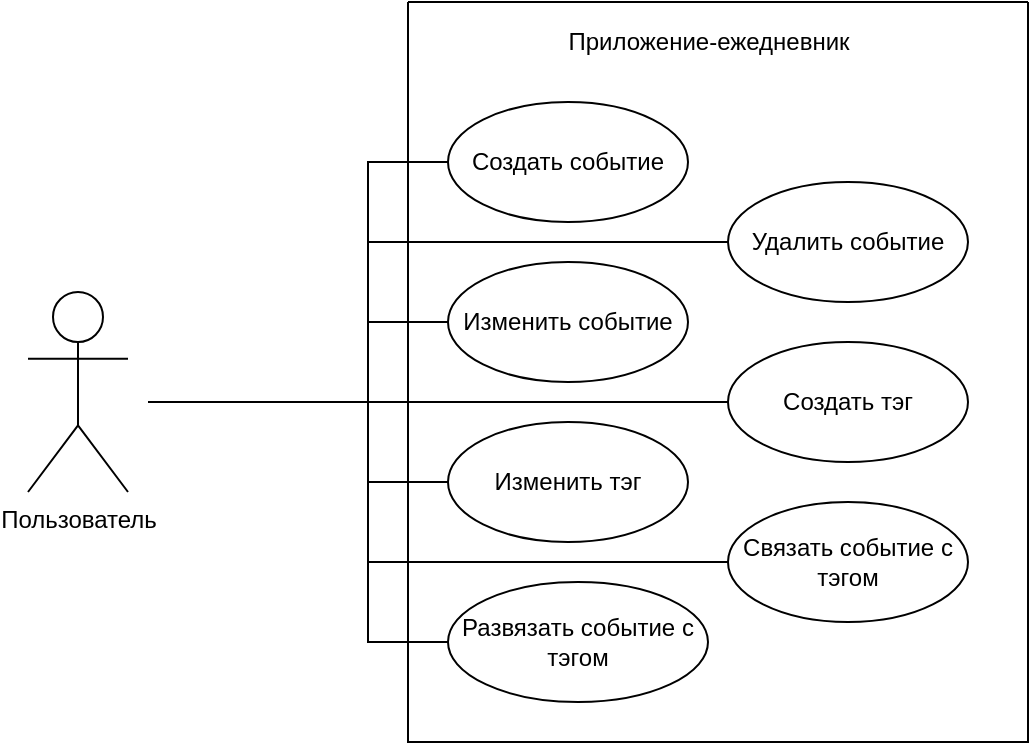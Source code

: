 <mxfile version="14.9.6" type="device" pages="4"><diagram id="dsPol9drL4siJ08777p_" name="Use-case diagram"><mxGraphModel dx="1024" dy="592" grid="1" gridSize="10" guides="1" tooltips="1" connect="1" arrows="1" fold="1" page="1" pageScale="1" pageWidth="2000" pageHeight="7500" math="0" shadow="0"><root><mxCell id="BJwzBNJMWR2Y8OyJXLA--0"/><mxCell id="BJwzBNJMWR2Y8OyJXLA--1" parent="BJwzBNJMWR2Y8OyJXLA--0"/><mxCell id="BJwzBNJMWR2Y8OyJXLA--3" value="Пользователь" style="shape=umlActor;verticalLabelPosition=bottom;verticalAlign=top;html=1;outlineConnect=0;" parent="BJwzBNJMWR2Y8OyJXLA--1" vertex="1"><mxGeometry x="110" y="245" width="50" height="100" as="geometry"/></mxCell><mxCell id="BJwzBNJMWR2Y8OyJXLA--6" value="Приложение-ежедневник" style="text;html=1;align=center;verticalAlign=middle;resizable=0;points=[];autosize=1;strokeColor=none;" parent="BJwzBNJMWR2Y8OyJXLA--1" vertex="1"><mxGeometry x="370" y="110" width="160" height="20" as="geometry"/></mxCell><mxCell id="G5HJYKM5Ox-jsVj4ItLM-4" style="edgeStyle=orthogonalEdgeStyle;rounded=0;orthogonalLoop=1;jettySize=auto;html=1;endArrow=none;endFill=0;" parent="BJwzBNJMWR2Y8OyJXLA--1" source="BJwzBNJMWR2Y8OyJXLA--5" edge="1"><mxGeometry relative="1" as="geometry"><mxPoint x="170.0" y="300" as="targetPoint"/><Array as="points"><mxPoint x="280" y="180"/><mxPoint x="280" y="300"/></Array></mxGeometry></mxCell><mxCell id="BJwzBNJMWR2Y8OyJXLA--5" value="Создать событие" style="ellipse;whiteSpace=wrap;html=1;" parent="BJwzBNJMWR2Y8OyJXLA--1" vertex="1"><mxGeometry x="320" y="150" width="120" height="60" as="geometry"/></mxCell><mxCell id="G5HJYKM5Ox-jsVj4ItLM-9" style="edgeStyle=orthogonalEdgeStyle;rounded=0;orthogonalLoop=1;jettySize=auto;html=1;endArrow=none;endFill=0;" parent="BJwzBNJMWR2Y8OyJXLA--1" source="BJwzBNJMWR2Y8OyJXLA--9" edge="1"><mxGeometry relative="1" as="geometry"><mxPoint x="170.0" y="300" as="targetPoint"/><Array as="points"><mxPoint x="280" y="380"/><mxPoint x="280" y="300"/></Array></mxGeometry></mxCell><mxCell id="BJwzBNJMWR2Y8OyJXLA--9" value="Связать событие с тэгом" style="ellipse;whiteSpace=wrap;html=1;" parent="BJwzBNJMWR2Y8OyJXLA--1" vertex="1"><mxGeometry x="460" y="350" width="120" height="60" as="geometry"/></mxCell><mxCell id="G5HJYKM5Ox-jsVj4ItLM-5" style="edgeStyle=orthogonalEdgeStyle;rounded=0;orthogonalLoop=1;jettySize=auto;html=1;endArrow=none;endFill=0;" parent="BJwzBNJMWR2Y8OyJXLA--1" source="BJwzBNJMWR2Y8OyJXLA--7" edge="1"><mxGeometry relative="1" as="geometry"><mxPoint x="170.0" y="300" as="targetPoint"/><Array as="points"><mxPoint x="280" y="220"/><mxPoint x="280" y="300"/></Array></mxGeometry></mxCell><mxCell id="BJwzBNJMWR2Y8OyJXLA--7" value="Удалить событие" style="ellipse;whiteSpace=wrap;html=1;" parent="BJwzBNJMWR2Y8OyJXLA--1" vertex="1"><mxGeometry x="460" y="190" width="120" height="60" as="geometry"/></mxCell><mxCell id="G5HJYKM5Ox-jsVj4ItLM-10" style="edgeStyle=orthogonalEdgeStyle;rounded=0;orthogonalLoop=1;jettySize=auto;html=1;exitX=0;exitY=0.5;exitDx=0;exitDy=0;endArrow=none;endFill=0;" parent="BJwzBNJMWR2Y8OyJXLA--1" source="BJwzBNJMWR2Y8OyJXLA--11" edge="1"><mxGeometry relative="1" as="geometry"><mxPoint x="170.0" y="300" as="targetPoint"/><Array as="points"><mxPoint x="280" y="420"/><mxPoint x="280" y="300"/></Array></mxGeometry></mxCell><mxCell id="BJwzBNJMWR2Y8OyJXLA--11" value="Развязать событие с тэгом" style="ellipse;whiteSpace=wrap;html=1;" parent="BJwzBNJMWR2Y8OyJXLA--1" vertex="1"><mxGeometry x="320" y="390" width="130" height="60" as="geometry"/></mxCell><mxCell id="G5HJYKM5Ox-jsVj4ItLM-6" style="edgeStyle=orthogonalEdgeStyle;rounded=0;orthogonalLoop=1;jettySize=auto;html=1;exitX=0;exitY=0.5;exitDx=0;exitDy=0;endArrow=none;endFill=0;" parent="BJwzBNJMWR2Y8OyJXLA--1" source="94D3r9J4ejwRC7nFySZr-0" edge="1"><mxGeometry relative="1" as="geometry"><mxPoint x="170.0" y="300" as="targetPoint"/><Array as="points"><mxPoint x="280" y="260"/><mxPoint x="280" y="300"/></Array></mxGeometry></mxCell><mxCell id="94D3r9J4ejwRC7nFySZr-0" value="Изменить событие" style="ellipse;whiteSpace=wrap;html=1;" parent="BJwzBNJMWR2Y8OyJXLA--1" vertex="1"><mxGeometry x="320" y="230" width="120" height="60" as="geometry"/></mxCell><mxCell id="G5HJYKM5Ox-jsVj4ItLM-7" style="edgeStyle=orthogonalEdgeStyle;rounded=0;orthogonalLoop=1;jettySize=auto;html=1;endArrow=none;endFill=0;" parent="BJwzBNJMWR2Y8OyJXLA--1" source="7AfutEj6rAW_VaMCJJyy-0" edge="1"><mxGeometry relative="1" as="geometry"><mxPoint x="170.0" y="300" as="targetPoint"/></mxGeometry></mxCell><mxCell id="7AfutEj6rAW_VaMCJJyy-0" value="Создать тэг" style="ellipse;whiteSpace=wrap;html=1;" parent="BJwzBNJMWR2Y8OyJXLA--1" vertex="1"><mxGeometry x="460" y="270" width="120" height="60" as="geometry"/></mxCell><mxCell id="G5HJYKM5Ox-jsVj4ItLM-8" style="edgeStyle=orthogonalEdgeStyle;rounded=0;orthogonalLoop=1;jettySize=auto;html=1;exitX=0;exitY=0.5;exitDx=0;exitDy=0;endArrow=none;endFill=0;" parent="BJwzBNJMWR2Y8OyJXLA--1" source="7AfutEj6rAW_VaMCJJyy-1" edge="1"><mxGeometry relative="1" as="geometry"><mxPoint x="170.0" y="300" as="targetPoint"/><Array as="points"><mxPoint x="280" y="340"/><mxPoint x="280" y="300"/></Array></mxGeometry></mxCell><mxCell id="7AfutEj6rAW_VaMCJJyy-1" value="Изменить тэг&lt;br&gt;" style="ellipse;whiteSpace=wrap;html=1;" parent="BJwzBNJMWR2Y8OyJXLA--1" vertex="1"><mxGeometry x="320" y="310" width="120" height="60" as="geometry"/></mxCell><mxCell id="G5HJYKM5Ox-jsVj4ItLM-0" value="" style="swimlane;startSize=0;" parent="BJwzBNJMWR2Y8OyJXLA--1" vertex="1"><mxGeometry x="300" y="100" width="310" height="370" as="geometry"><mxRectangle x="300" y="100" width="50" height="40" as="alternateBounds"/></mxGeometry></mxCell></root></mxGraphModel></diagram><diagram id="xcSLngMkKcxO-a2qmwZr" name="ER diagram"><mxGraphModel dx="1038" dy="607" grid="1" gridSize="10" guides="1" tooltips="1" connect="1" arrows="1" fold="1" page="1" pageScale="1" pageWidth="2000" pageHeight="7500" math="0" shadow="0"><root><mxCell id="0"/><mxCell id="1" parent="0"/><mxCell id="JMcVXsRczpUm816xJm8P-10" style="edgeStyle=orthogonalEdgeStyle;rounded=0;orthogonalLoop=1;jettySize=auto;html=1;endArrow=classic;endFill=1;" parent="1" source="JMcVXsRczpUm816xJm8P-6" target="JMcVXsRczpUm816xJm8P-8" edge="1"><mxGeometry relative="1" as="geometry"><Array as="points"><mxPoint x="170" y="340"/><mxPoint x="170" y="270"/></Array></mxGeometry></mxCell><mxCell id="JMcVXsRczpUm816xJm8P-11" style="edgeStyle=orthogonalEdgeStyle;rounded=0;orthogonalLoop=1;jettySize=auto;html=1;endArrow=classic;endFill=1;" parent="1" source="JMcVXsRczpUm816xJm8P-6" target="JMcVXsRczpUm816xJm8P-7" edge="1"><mxGeometry relative="1" as="geometry"><Array as="points"><mxPoint x="170" y="340"/><mxPoint x="170" y="420"/></Array></mxGeometry></mxCell><mxCell id="JMcVXsRczpUm816xJm8P-12" style="edgeStyle=orthogonalEdgeStyle;rounded=0;orthogonalLoop=1;jettySize=auto;html=1;endArrow=classic;endFill=1;" parent="1" source="JMcVXsRczpUm816xJm8P-6" target="JMcVXsRczpUm816xJm8P-9" edge="1"><mxGeometry relative="1" as="geometry"/></mxCell><mxCell id="JMcVXsRczpUm816xJm8P-84" style="edgeStyle=orthogonalEdgeStyle;rounded=0;orthogonalLoop=1;jettySize=auto;html=1;entryX=0;entryY=0.5;entryDx=0;entryDy=0;endArrow=none;endFill=0;" parent="1" source="JMcVXsRczpUm816xJm8P-6" target="JMcVXsRczpUm816xJm8P-82" edge="1"><mxGeometry relative="1" as="geometry"/></mxCell><mxCell id="JMcVXsRczpUm816xJm8P-85" style="edgeStyle=orthogonalEdgeStyle;rounded=0;orthogonalLoop=1;jettySize=auto;html=1;entryX=0;entryY=0.5;entryDx=0;entryDy=0;endArrow=none;endFill=0;" parent="1" source="JMcVXsRczpUm816xJm8P-6" target="JMcVXsRczpUm816xJm8P-83" edge="1"><mxGeometry relative="1" as="geometry"/></mxCell><mxCell id="JMcVXsRczpUm816xJm8P-6" value="Пользователь" style="rounded=0;whiteSpace=wrap;html=1;" parent="1" vertex="1"><mxGeometry x="200" y="320" width="120" height="40" as="geometry"/></mxCell><mxCell id="JMcVXsRczpUm816xJm8P-7" value="Логин" style="ellipse;whiteSpace=wrap;html=1;" parent="1" vertex="1"><mxGeometry x="50" y="380" width="100" height="60" as="geometry"/></mxCell><mxCell id="JMcVXsRczpUm816xJm8P-8" value="Пароль" style="ellipse;whiteSpace=wrap;html=1;" parent="1" vertex="1"><mxGeometry x="50" y="240" width="100" height="60" as="geometry"/></mxCell><mxCell id="JMcVXsRczpUm816xJm8P-9" value="Идентификатор&lt;br&gt;пользователя" style="ellipse;whiteSpace=wrap;html=1;" parent="1" vertex="1"><mxGeometry x="50" y="310" width="100" height="60" as="geometry"/></mxCell><mxCell id="JMcVXsRczpUm816xJm8P-24" style="edgeStyle=orthogonalEdgeStyle;rounded=0;orthogonalLoop=1;jettySize=auto;html=1;exitX=1;exitY=0.5;exitDx=0;exitDy=0;entryX=0;entryY=0.5;entryDx=0;entryDy=0;endArrow=classic;endFill=1;" parent="1" source="JMcVXsRczpUm816xJm8P-13" target="JMcVXsRczpUm816xJm8P-21" edge="1"><mxGeometry relative="1" as="geometry"/></mxCell><mxCell id="JMcVXsRczpUm816xJm8P-25" style="edgeStyle=orthogonalEdgeStyle;rounded=0;orthogonalLoop=1;jettySize=auto;html=1;entryX=0;entryY=0.5;entryDx=0;entryDy=0;endArrow=classic;endFill=1;" parent="1" source="JMcVXsRczpUm816xJm8P-13" target="JMcVXsRczpUm816xJm8P-22" edge="1"><mxGeometry relative="1" as="geometry"/></mxCell><mxCell id="JMcVXsRczpUm816xJm8P-26" style="edgeStyle=orthogonalEdgeStyle;rounded=0;orthogonalLoop=1;jettySize=auto;html=1;entryX=0;entryY=0.5;entryDx=0;entryDy=0;endArrow=classic;endFill=1;" parent="1" source="JMcVXsRczpUm816xJm8P-13" target="JMcVXsRczpUm816xJm8P-20" edge="1"><mxGeometry relative="1" as="geometry"/></mxCell><mxCell id="JMcVXsRczpUm816xJm8P-94" style="edgeStyle=orthogonalEdgeStyle;rounded=0;orthogonalLoop=1;jettySize=auto;html=1;entryX=0;entryY=0.5;entryDx=0;entryDy=0;endArrow=classic;endFill=1;" parent="1" source="JMcVXsRczpUm816xJm8P-13" target="JMcVXsRczpUm816xJm8P-93" edge="1"><mxGeometry relative="1" as="geometry"/></mxCell><mxCell id="JMcVXsRczpUm816xJm8P-13" value="Тэг&lt;br&gt;" style="rounded=0;whiteSpace=wrap;html=1;" parent="1" vertex="1"><mxGeometry x="680" y="520" width="120" height="40" as="geometry"/></mxCell><mxCell id="JMcVXsRczpUm816xJm8P-20" value="TagId" style="ellipse;whiteSpace=wrap;html=1;" parent="1" vertex="1"><mxGeometry x="840" y="400" width="100" height="60" as="geometry"/></mxCell><mxCell id="JMcVXsRczpUm816xJm8P-21" value="Описание" style="ellipse;whiteSpace=wrap;html=1;" parent="1" vertex="1"><mxGeometry x="840" y="470" width="100" height="60" as="geometry"/></mxCell><mxCell id="JMcVXsRczpUm816xJm8P-22" value="UserId" style="ellipse;whiteSpace=wrap;html=1;" parent="1" vertex="1"><mxGeometry x="840" y="550" width="100" height="60" as="geometry"/></mxCell><mxCell id="JMcVXsRczpUm816xJm8P-57" style="edgeStyle=orthogonalEdgeStyle;rounded=0;orthogonalLoop=1;jettySize=auto;html=1;entryX=0;entryY=0.5;entryDx=0;entryDy=0;endArrow=classic;endFill=1;" parent="1" source="JMcVXsRczpUm816xJm8P-27" target="JMcVXsRczpUm816xJm8P-56" edge="1"><mxGeometry relative="1" as="geometry"/></mxCell><mxCell id="JMcVXsRczpUm816xJm8P-58" style="edgeStyle=orthogonalEdgeStyle;rounded=0;orthogonalLoop=1;jettySize=auto;html=1;entryX=0;entryY=0.5;entryDx=0;entryDy=0;endArrow=classic;endFill=1;" parent="1" source="JMcVXsRczpUm816xJm8P-27" target="JMcVXsRczpUm816xJm8P-55" edge="1"><mxGeometry relative="1" as="geometry"><Array as="points"><mxPoint x="660" y="210"/><mxPoint x="660" y="90"/></Array></mxGeometry></mxCell><mxCell id="JMcVXsRczpUm816xJm8P-59" style="edgeStyle=orthogonalEdgeStyle;rounded=0;orthogonalLoop=1;jettySize=auto;html=1;entryX=0;entryY=0.5;entryDx=0;entryDy=0;endArrow=classic;endFill=1;" parent="1" source="JMcVXsRczpUm816xJm8P-27" target="JMcVXsRczpUm816xJm8P-48" edge="1"><mxGeometry relative="1" as="geometry"/></mxCell><mxCell id="JMcVXsRczpUm816xJm8P-60" style="edgeStyle=orthogonalEdgeStyle;rounded=0;orthogonalLoop=1;jettySize=auto;html=1;entryX=0;entryY=0.5;entryDx=0;entryDy=0;endArrow=classic;endFill=1;" parent="1" source="JMcVXsRczpUm816xJm8P-27" target="JMcVXsRczpUm816xJm8P-54" edge="1"><mxGeometry relative="1" as="geometry"><Array as="points"><mxPoint x="660" y="210"/><mxPoint x="660" y="170"/></Array></mxGeometry></mxCell><mxCell id="JMcVXsRczpUm816xJm8P-61" style="edgeStyle=orthogonalEdgeStyle;rounded=0;orthogonalLoop=1;jettySize=auto;html=1;entryX=0;entryY=0.5;entryDx=0;entryDy=0;endArrow=classic;endFill=1;" parent="1" source="JMcVXsRczpUm816xJm8P-27" target="JMcVXsRczpUm816xJm8P-51" edge="1"><mxGeometry relative="1" as="geometry"/></mxCell><mxCell id="JMcVXsRczpUm816xJm8P-62" style="edgeStyle=orthogonalEdgeStyle;rounded=0;orthogonalLoop=1;jettySize=auto;html=1;entryX=0;entryY=0.5;entryDx=0;entryDy=0;endArrow=classic;endFill=1;" parent="1" source="JMcVXsRczpUm816xJm8P-27" target="JMcVXsRczpUm816xJm8P-53" edge="1"><mxGeometry relative="1" as="geometry"><Array as="points"><mxPoint x="660" y="210"/><mxPoint x="660" y="250"/></Array></mxGeometry></mxCell><mxCell id="JMcVXsRczpUm816xJm8P-63" style="edgeStyle=orthogonalEdgeStyle;rounded=0;orthogonalLoop=1;jettySize=auto;html=1;entryX=0;entryY=0.5;entryDx=0;entryDy=0;endArrow=classic;endFill=1;" parent="1" source="JMcVXsRczpUm816xJm8P-27" target="JMcVXsRczpUm816xJm8P-52" edge="1"><mxGeometry relative="1" as="geometry"/></mxCell><mxCell id="JMcVXsRczpUm816xJm8P-64" style="edgeStyle=orthogonalEdgeStyle;rounded=0;orthogonalLoop=1;jettySize=auto;html=1;entryX=0;entryY=0.5;entryDx=0;entryDy=0;endArrow=classic;endFill=1;" parent="1" source="JMcVXsRczpUm816xJm8P-27" target="JMcVXsRczpUm816xJm8P-50" edge="1"><mxGeometry relative="1" as="geometry"><Array as="points"><mxPoint x="660" y="210"/><mxPoint x="660" y="330"/></Array></mxGeometry></mxCell><mxCell id="JMcVXsRczpUm816xJm8P-65" style="edgeStyle=orthogonalEdgeStyle;rounded=0;orthogonalLoop=1;jettySize=auto;html=1;entryX=0;entryY=0.5;entryDx=0;entryDy=0;endArrow=classic;endFill=1;" parent="1" source="JMcVXsRczpUm816xJm8P-27" target="JMcVXsRczpUm816xJm8P-49" edge="1"><mxGeometry relative="1" as="geometry"/></mxCell><mxCell id="JMcVXsRczpUm816xJm8P-92" style="edgeStyle=orthogonalEdgeStyle;rounded=0;orthogonalLoop=1;jettySize=auto;html=1;entryX=0;entryY=0.5;entryDx=0;entryDy=0;endArrow=none;endFill=0;" parent="1" source="JMcVXsRczpUm816xJm8P-27" target="JMcVXsRczpUm816xJm8P-89" edge="1"><mxGeometry relative="1" as="geometry"/></mxCell><mxCell id="JMcVXsRczpUm816xJm8P-27" value="Задача" style="rounded=0;whiteSpace=wrap;html=1;" parent="1" vertex="1"><mxGeometry x="520" y="190" width="120" height="40" as="geometry"/></mxCell><mxCell id="JMcVXsRczpUm816xJm8P-48" value="UserId" style="ellipse;whiteSpace=wrap;html=1;" parent="1" vertex="1"><mxGeometry x="680" y="100" width="100" height="60" as="geometry"/></mxCell><mxCell id="JMcVXsRczpUm816xJm8P-49" value="Период повторения" style="ellipse;whiteSpace=wrap;html=1;" parent="1" vertex="1"><mxGeometry x="680" y="340" width="100" height="60" as="geometry"/></mxCell><mxCell id="JMcVXsRczpUm816xJm8P-50" value="Флаг повторения" style="ellipse;whiteSpace=wrap;html=1;" parent="1" vertex="1"><mxGeometry x="800" y="300" width="100" height="60" as="geometry"/></mxCell><mxCell id="JMcVXsRczpUm816xJm8P-51" value="Список тэгов" style="ellipse;whiteSpace=wrap;html=1;" parent="1" vertex="1"><mxGeometry x="680" y="180" width="100" height="60" as="geometry"/></mxCell><mxCell id="JMcVXsRczpUm816xJm8P-52" value="Дедлайн" style="ellipse;whiteSpace=wrap;html=1;" parent="1" vertex="1"><mxGeometry x="680" y="260" width="100" height="60" as="geometry"/></mxCell><mxCell id="JMcVXsRczpUm816xJm8P-53" value="Время начала выполнения" style="ellipse;whiteSpace=wrap;html=1;" parent="1" vertex="1"><mxGeometry x="800" y="220" width="100" height="60" as="geometry"/></mxCell><mxCell id="JMcVXsRczpUm816xJm8P-54" value="Описание" style="ellipse;whiteSpace=wrap;html=1;" parent="1" vertex="1"><mxGeometry x="800" y="140" width="100" height="60" as="geometry"/></mxCell><mxCell id="JMcVXsRczpUm816xJm8P-55" value="Идентификатор предка задачи" style="ellipse;whiteSpace=wrap;html=1;" parent="1" vertex="1"><mxGeometry x="800" y="60" width="100" height="60" as="geometry"/></mxCell><mxCell id="JMcVXsRczpUm816xJm8P-56" value="Идентификатор задачи" style="ellipse;whiteSpace=wrap;html=1;" parent="1" vertex="1"><mxGeometry x="680" y="20" width="100" height="60" as="geometry"/></mxCell><mxCell id="JMcVXsRczpUm816xJm8P-86" style="edgeStyle=orthogonalEdgeStyle;rounded=0;orthogonalLoop=1;jettySize=auto;html=1;entryX=0;entryY=0.5;entryDx=0;entryDy=0;endArrow=ERmany;endFill=0;" parent="1" source="JMcVXsRczpUm816xJm8P-82" target="JMcVXsRczpUm816xJm8P-27" edge="1"><mxGeometry relative="1" as="geometry"/></mxCell><mxCell id="JMcVXsRczpUm816xJm8P-82" value="создаёт" style="rhombus;whiteSpace=wrap;html=1;" parent="1" vertex="1"><mxGeometry x="360" y="240" width="100" height="60" as="geometry"/></mxCell><mxCell id="JMcVXsRczpUm816xJm8P-87" style="edgeStyle=orthogonalEdgeStyle;rounded=0;orthogonalLoop=1;jettySize=auto;html=1;exitX=1;exitY=0.5;exitDx=0;exitDy=0;entryX=0;entryY=0.5;entryDx=0;entryDy=0;endArrow=ERmany;endFill=0;" parent="1" source="JMcVXsRczpUm816xJm8P-83" target="JMcVXsRczpUm816xJm8P-13" edge="1"><mxGeometry relative="1" as="geometry"><Array as="points"><mxPoint x="490" y="410"/><mxPoint x="490" y="540"/></Array></mxGeometry></mxCell><mxCell id="JMcVXsRczpUm816xJm8P-83" value="создаёт" style="rhombus;whiteSpace=wrap;html=1;" parent="1" vertex="1"><mxGeometry x="360" y="380" width="100" height="60" as="geometry"/></mxCell><mxCell id="JMcVXsRczpUm816xJm8P-91" style="edgeStyle=orthogonalEdgeStyle;rounded=0;orthogonalLoop=1;jettySize=auto;html=1;entryX=0.5;entryY=0;entryDx=0;entryDy=0;endArrow=ERmany;endFill=0;" parent="1" source="JMcVXsRczpUm816xJm8P-89" target="JMcVXsRczpUm816xJm8P-13" edge="1"><mxGeometry relative="1" as="geometry"><Array as="points"><mxPoint x="740" y="450"/></Array></mxGeometry></mxCell><mxCell id="JMcVXsRczpUm816xJm8P-89" value="связывается" style="rhombus;whiteSpace=wrap;html=1;" parent="1" vertex="1"><mxGeometry x="600" y="420" width="100" height="60" as="geometry"/></mxCell><mxCell id="JMcVXsRczpUm816xJm8P-93" value="Тип тэга" style="ellipse;whiteSpace=wrap;html=1;" parent="1" vertex="1"><mxGeometry x="840" y="620" width="100" height="60" as="geometry"/></mxCell></root></mxGraphModel></diagram><diagram id="wl7lndfhrolvT95L_kRT" name="Class UML Diagram"><mxGraphModel dx="1083" dy="867" grid="1" gridSize="10" guides="1" tooltips="1" connect="1" arrows="1" fold="1" page="0" pageScale="1" pageWidth="2000" pageHeight="7500" math="0" shadow="0"><root><mxCell id="CBOWJmVaQFoHrLPrM1hV-0"/><mxCell id="CBOWJmVaQFoHrLPrM1hV-1" parent="CBOWJmVaQFoHrLPrM1hV-0"/><mxCell id="bzVLVvzgMnftV_V87vCf-0" value="User" style="swimlane;fontStyle=1;align=center;verticalAlign=top;childLayout=stackLayout;horizontal=1;startSize=26;horizontalStack=0;resizeParent=1;resizeParentMax=0;resizeLast=0;collapsible=1;marginBottom=0;" parent="CBOWJmVaQFoHrLPrM1hV-1" vertex="1"><mxGeometry x="660" y="80" width="200" height="190" as="geometry"/></mxCell><mxCell id="bzVLVvzgMnftV_V87vCf-1" value="+ id" style="text;strokeColor=none;fillColor=none;align=left;verticalAlign=top;spacingLeft=4;spacingRight=4;overflow=hidden;rotatable=0;points=[[0,0.5],[1,0.5]];portConstraint=eastwest;" parent="bzVLVvzgMnftV_V87vCf-0" vertex="1"><mxGeometry y="26" width="200" height="26" as="geometry"/></mxCell><mxCell id="6kzkoXlQQb6a4nIJCJ8h-1" value="+ login" style="text;strokeColor=none;fillColor=none;align=left;verticalAlign=top;spacingLeft=4;spacingRight=4;overflow=hidden;rotatable=0;points=[[0,0.5],[1,0.5]];portConstraint=eastwest;" parent="bzVLVvzgMnftV_V87vCf-0" vertex="1"><mxGeometry y="52" width="200" height="26" as="geometry"/></mxCell><mxCell id="6kzkoXlQQb6a4nIJCJ8h-0" value="+ password" style="text;strokeColor=none;fillColor=none;align=left;verticalAlign=top;spacingLeft=4;spacingRight=4;overflow=hidden;rotatable=0;points=[[0,0.5],[1,0.5]];portConstraint=eastwest;" parent="bzVLVvzgMnftV_V87vCf-0" vertex="1"><mxGeometry y="78" width="200" height="26" as="geometry"/></mxCell><mxCell id="bzVLVvzgMnftV_V87vCf-2" value="" style="line;strokeWidth=1;fillColor=none;align=left;verticalAlign=middle;spacingTop=-1;spacingLeft=3;spacingRight=3;rotatable=0;labelPosition=right;points=[];portConstraint=eastwest;" parent="bzVLVvzgMnftV_V87vCf-0" vertex="1"><mxGeometry y="104" width="200" height="8" as="geometry"/></mxCell><mxCell id="4KIXVCjpC7RqVB1oCVEZ-1" value="+ Update(params)" style="text;strokeColor=none;fillColor=none;align=left;verticalAlign=top;spacingLeft=4;spacingRight=4;overflow=hidden;rotatable=0;points=[[0,0.5],[1,0.5]];portConstraint=eastwest;" parent="bzVLVvzgMnftV_V87vCf-0" vertex="1"><mxGeometry y="112" width="200" height="26" as="geometry"/></mxCell><mxCell id="HmItpPsc_OkcGTZflauO-20" value="+ SignIn(params)" style="text;strokeColor=none;fillColor=none;align=left;verticalAlign=top;spacingLeft=4;spacingRight=4;overflow=hidden;rotatable=0;points=[[0,0.5],[1,0.5]];portConstraint=eastwest;" parent="bzVLVvzgMnftV_V87vCf-0" vertex="1"><mxGeometry y="138" width="200" height="26" as="geometry"/></mxCell><mxCell id="HmItpPsc_OkcGTZflauO-21" value="+ SignUp(params)" style="text;strokeColor=none;fillColor=none;align=left;verticalAlign=top;spacingLeft=4;spacingRight=4;overflow=hidden;rotatable=0;points=[[0,0.5],[1,0.5]];portConstraint=eastwest;" parent="bzVLVvzgMnftV_V87vCf-0" vertex="1"><mxGeometry y="164" width="200" height="26" as="geometry"/></mxCell><mxCell id="bzVLVvzgMnftV_V87vCf-4" value="Tag" style="swimlane;fontStyle=1;align=center;verticalAlign=top;childLayout=stackLayout;horizontal=1;startSize=26;horizontalStack=0;resizeParent=1;resizeParentMax=0;resizeLast=0;collapsible=1;marginBottom=0;" parent="CBOWJmVaQFoHrLPrM1hV-1" vertex="1"><mxGeometry x="1220" y="80" width="200" height="160" as="geometry"/></mxCell><mxCell id="bzVLVvzgMnftV_V87vCf-5" value="+ id&#10;" style="text;strokeColor=none;fillColor=none;align=left;verticalAlign=top;spacingLeft=4;spacingRight=4;overflow=hidden;rotatable=0;points=[[0,0.5],[1,0.5]];portConstraint=eastwest;" parent="bzVLVvzgMnftV_V87vCf-4" vertex="1"><mxGeometry y="26" width="200" height="26" as="geometry"/></mxCell><mxCell id="kVNNR9lVP57-5b91QhVW-1" value="+ userId" style="text;strokeColor=none;fillColor=none;align=left;verticalAlign=top;spacingLeft=4;spacingRight=4;overflow=hidden;rotatable=0;points=[[0,0.5],[1,0.5]];portConstraint=eastwest;" parent="bzVLVvzgMnftV_V87vCf-4" vertex="1"><mxGeometry y="52" width="200" height="26" as="geometry"/></mxCell><mxCell id="kVNNR9lVP57-5b91QhVW-0" value="+ type&#10;" style="text;strokeColor=none;fillColor=none;align=left;verticalAlign=top;spacingLeft=4;spacingRight=4;overflow=hidden;rotatable=0;points=[[0,0.5],[1,0.5]];portConstraint=eastwest;" parent="bzVLVvzgMnftV_V87vCf-4" vertex="1"><mxGeometry y="78" width="200" height="24" as="geometry"/></mxCell><mxCell id="b9H5iFeFM0u81h4oNfme-0" value="+ description" style="text;strokeColor=none;fillColor=none;align=left;verticalAlign=top;spacingLeft=4;spacingRight=4;overflow=hidden;rotatable=0;points=[[0,0.5],[1,0.5]];portConstraint=eastwest;" parent="bzVLVvzgMnftV_V87vCf-4" vertex="1"><mxGeometry y="102" width="200" height="24" as="geometry"/></mxCell><mxCell id="bzVLVvzgMnftV_V87vCf-6" value="" style="line;strokeWidth=1;fillColor=none;align=left;verticalAlign=middle;spacingTop=-1;spacingLeft=3;spacingRight=3;rotatable=0;labelPosition=right;points=[];portConstraint=eastwest;" parent="bzVLVvzgMnftV_V87vCf-4" vertex="1"><mxGeometry y="126" width="200" height="8" as="geometry"/></mxCell><mxCell id="bzVLVvzgMnftV_V87vCf-7" value="+ Update(params)" style="text;strokeColor=none;fillColor=none;align=left;verticalAlign=top;spacingLeft=4;spacingRight=4;overflow=hidden;rotatable=0;points=[[0,0.5],[1,0.5]];portConstraint=eastwest;" parent="bzVLVvzgMnftV_V87vCf-4" vertex="1"><mxGeometry y="134" width="200" height="26" as="geometry"/></mxCell><mxCell id="bzVLVvzgMnftV_V87vCf-8" value="Task" style="swimlane;fontStyle=1;align=center;verticalAlign=top;childLayout=stackLayout;horizontal=1;startSize=26;horizontalStack=0;resizeParent=1;resizeParentMax=0;resizeLast=0;collapsible=1;marginBottom=0;" parent="CBOWJmVaQFoHrLPrM1hV-1" vertex="1"><mxGeometry x="940" y="82" width="200" height="424" as="geometry"/></mxCell><mxCell id="bzVLVvzgMnftV_V87vCf-9" value="+ id" style="text;strokeColor=none;fillColor=none;align=left;verticalAlign=top;spacingLeft=4;spacingRight=4;overflow=hidden;rotatable=0;points=[[0,0.5],[1,0.5]];portConstraint=eastwest;" parent="bzVLVvzgMnftV_V87vCf-8" vertex="1"><mxGeometry y="26" width="200" height="26" as="geometry"/></mxCell><mxCell id="4hFsn_82bwRBRciwi24Y-0" value="+ parentId" style="text;strokeColor=none;fillColor=none;align=left;verticalAlign=top;spacingLeft=4;spacingRight=4;overflow=hidden;rotatable=0;points=[[0,0.5],[1,0.5]];portConstraint=eastwest;" parent="bzVLVvzgMnftV_V87vCf-8" vertex="1"><mxGeometry y="52" width="200" height="26" as="geometry"/></mxCell><mxCell id="4hFsn_82bwRBRciwi24Y-1" value="+ userId" style="text;strokeColor=none;fillColor=none;align=left;verticalAlign=top;spacingLeft=4;spacingRight=4;overflow=hidden;rotatable=0;points=[[0,0.5],[1,0.5]];portConstraint=eastwest;" parent="bzVLVvzgMnftV_V87vCf-8" vertex="1"><mxGeometry y="78" width="200" height="26" as="geometry"/></mxCell><mxCell id="4hFsn_82bwRBRciwi24Y-2" value="+ description" style="text;strokeColor=none;fillColor=none;align=left;verticalAlign=top;spacingLeft=4;spacingRight=4;overflow=hidden;rotatable=0;points=[[0,0.5],[1,0.5]];portConstraint=eastwest;" parent="bzVLVvzgMnftV_V87vCf-8" vertex="1"><mxGeometry y="104" width="200" height="26" as="geometry"/></mxCell><mxCell id="v8skvsOmVMqlq5hazOdb-0" value="+ tags" style="text;strokeColor=none;fillColor=none;align=left;verticalAlign=top;spacingLeft=4;spacingRight=4;overflow=hidden;rotatable=0;points=[[0,0.5],[1,0.5]];portConstraint=eastwest;" parent="bzVLVvzgMnftV_V87vCf-8" vertex="1"><mxGeometry y="130" width="200" height="26" as="geometry"/></mxCell><mxCell id="Rm9J79RpB_n3nVYQM2qT-0" value="+ startTime" style="text;strokeColor=none;fillColor=none;align=left;verticalAlign=top;spacingLeft=4;spacingRight=4;overflow=hidden;rotatable=0;points=[[0,0.5],[1,0.5]];portConstraint=eastwest;" parent="bzVLVvzgMnftV_V87vCf-8" vertex="1"><mxGeometry y="156" width="200" height="26" as="geometry"/></mxCell><mxCell id="I9WQkwufGYT99d7RlqNZ-0" value="+ deadline" style="text;strokeColor=none;fillColor=none;align=left;verticalAlign=top;spacingLeft=4;spacingRight=4;overflow=hidden;rotatable=0;points=[[0,0.5],[1,0.5]];portConstraint=eastwest;" parent="bzVLVvzgMnftV_V87vCf-8" vertex="1"><mxGeometry y="182" width="200" height="26" as="geometry"/></mxCell><mxCell id="sPUPZM2yc9mEIQkvXJqx-0" value="+ isRepeated" style="text;strokeColor=none;fillColor=none;align=left;verticalAlign=top;spacingLeft=4;spacingRight=4;overflow=hidden;rotatable=0;points=[[0,0.5],[1,0.5]];portConstraint=eastwest;" parent="bzVLVvzgMnftV_V87vCf-8" vertex="1"><mxGeometry y="208" width="200" height="26" as="geometry"/></mxCell><mxCell id="sPUPZM2yc9mEIQkvXJqx-1" value="+ repeatPeriod" style="text;strokeColor=none;fillColor=none;align=left;verticalAlign=top;spacingLeft=4;spacingRight=4;overflow=hidden;rotatable=0;points=[[0,0.5],[1,0.5]];portConstraint=eastwest;" parent="bzVLVvzgMnftV_V87vCf-8" vertex="1"><mxGeometry y="234" width="200" height="26" as="geometry"/></mxCell><mxCell id="bzVLVvzgMnftV_V87vCf-10" value="" style="line;strokeWidth=1;fillColor=none;align=left;verticalAlign=middle;spacingTop=-1;spacingLeft=3;spacingRight=3;rotatable=0;labelPosition=right;points=[];portConstraint=eastwest;" parent="bzVLVvzgMnftV_V87vCf-8" vertex="1"><mxGeometry y="260" width="200" height="8" as="geometry"/></mxCell><mxCell id="bzVLVvzgMnftV_V87vCf-11" value="+ Update(params)" style="text;strokeColor=none;fillColor=none;align=left;verticalAlign=top;spacingLeft=4;spacingRight=4;overflow=hidden;rotatable=0;points=[[0,0.5],[1,0.5]];portConstraint=eastwest;" parent="bzVLVvzgMnftV_V87vCf-8" vertex="1"><mxGeometry y="268" width="200" height="26" as="geometry"/></mxCell><mxCell id="6WUL3nDUIMO8HlncRZ8U-4" value="+ AddTag(tag)" style="text;strokeColor=none;fillColor=none;align=left;verticalAlign=top;spacingLeft=4;spacingRight=4;overflow=hidden;rotatable=0;points=[[0,0.5],[1,0.5]];portConstraint=eastwest;" parent="bzVLVvzgMnftV_V87vCf-8" vertex="1"><mxGeometry y="294" width="200" height="26" as="geometry"/></mxCell><mxCell id="6WUL3nDUIMO8HlncRZ8U-5" value="+ RemoveTag(tag)" style="text;strokeColor=none;fillColor=none;align=left;verticalAlign=top;spacingLeft=4;spacingRight=4;overflow=hidden;rotatable=0;points=[[0,0.5],[1,0.5]];portConstraint=eastwest;" parent="bzVLVvzgMnftV_V87vCf-8" vertex="1"><mxGeometry y="320" width="200" height="26" as="geometry"/></mxCell><mxCell id="6WUL3nDUIMO8HlncRZ8U-6" value="+ ClearTags()" style="text;strokeColor=none;fillColor=none;align=left;verticalAlign=top;spacingLeft=4;spacingRight=4;overflow=hidden;rotatable=0;points=[[0,0.5],[1,0.5]];portConstraint=eastwest;" parent="bzVLVvzgMnftV_V87vCf-8" vertex="1"><mxGeometry y="346" width="200" height="26" as="geometry"/></mxCell><mxCell id="6WUL3nDUIMO8HlncRZ8U-7" value="+ AddParent(task)" style="text;strokeColor=none;fillColor=none;align=left;verticalAlign=top;spacingLeft=4;spacingRight=4;overflow=hidden;rotatable=0;points=[[0,0.5],[1,0.5]];portConstraint=eastwest;" parent="bzVLVvzgMnftV_V87vCf-8" vertex="1"><mxGeometry y="372" width="200" height="26" as="geometry"/></mxCell><mxCell id="6WUL3nDUIMO8HlncRZ8U-8" value="+ RemoveParent(task)" style="text;strokeColor=none;fillColor=none;align=left;verticalAlign=top;spacingLeft=4;spacingRight=4;overflow=hidden;rotatable=0;points=[[0,0.5],[1,0.5]];portConstraint=eastwest;" parent="bzVLVvzgMnftV_V87vCf-8" vertex="1"><mxGeometry y="398" width="200" height="26" as="geometry"/></mxCell><mxCell id="lz0TV4LuMIQn7WS5ZyZd-138" style="edgeStyle=orthogonalEdgeStyle;rounded=0;orthogonalLoop=1;jettySize=auto;html=1;dashed=1;endArrow=block;endFill=0;" edge="1" parent="CBOWJmVaQFoHrLPrM1hV-1" source="kHLu1lQmfbAVMoFHitLQ-168" target="bzVLVvzgMnftV_V87vCf-4"><mxGeometry relative="1" as="geometry"><Array as="points"><mxPoint x="1300" y="450"/><mxPoint x="1300" y="450"/></Array></mxGeometry></mxCell><mxCell id="lz0TV4LuMIQn7WS5ZyZd-143" style="edgeStyle=orthogonalEdgeStyle;rounded=0;orthogonalLoop=1;jettySize=auto;html=1;dashed=1;endArrow=block;endFill=0;" edge="1" parent="CBOWJmVaQFoHrLPrM1hV-1" source="kHLu1lQmfbAVMoFHitLQ-168" target="lz0TV4LuMIQn7WS5ZyZd-107"><mxGeometry relative="1" as="geometry"/></mxCell><mxCell id="lz0TV4LuMIQn7WS5ZyZd-144" style="edgeStyle=orthogonalEdgeStyle;rounded=0;orthogonalLoop=1;jettySize=auto;html=1;entryX=0.5;entryY=0;entryDx=0;entryDy=0;endArrow=block;endFill=0;dashed=1;" edge="1" parent="CBOWJmVaQFoHrLPrM1hV-1" source="kHLu1lQmfbAVMoFHitLQ-168" target="lz0TV4LuMIQn7WS5ZyZd-34"><mxGeometry relative="1" as="geometry"><Array as="points"><mxPoint x="1340" y="600"/><mxPoint x="1610" y="600"/><mxPoint x="1610" y="60"/><mxPoint x="1900" y="60"/></Array></mxGeometry></mxCell><mxCell id="kHLu1lQmfbAVMoFHitLQ-168" value="TagController" style="swimlane;fontStyle=1;align=center;verticalAlign=top;childLayout=stackLayout;horizontal=1;startSize=26;horizontalStack=0;resizeParent=1;resizeParentMax=0;resizeLast=0;collapsible=1;marginBottom=0;" vertex="1" parent="CBOWJmVaQFoHrLPrM1hV-1"><mxGeometry x="1220" y="640" width="200" height="112" as="geometry"/></mxCell><mxCell id="kHLu1lQmfbAVMoFHitLQ-178" value="" style="line;strokeWidth=1;fillColor=none;align=left;verticalAlign=middle;spacingTop=-1;spacingLeft=3;spacingRight=3;rotatable=0;labelPosition=right;points=[];portConstraint=eastwest;" vertex="1" parent="kHLu1lQmfbAVMoFHitLQ-168"><mxGeometry y="26" width="200" height="8" as="geometry"/></mxCell><mxCell id="lz0TV4LuMIQn7WS5ZyZd-132" value="+ UpdateTag(params)" style="text;strokeColor=none;fillColor=none;align=left;verticalAlign=top;spacingLeft=4;spacingRight=4;overflow=hidden;rotatable=0;points=[[0,0.5],[1,0.5]];portConstraint=eastwest;" vertex="1" parent="kHLu1lQmfbAVMoFHitLQ-168"><mxGeometry y="34" width="200" height="26" as="geometry"/></mxCell><mxCell id="lz0TV4LuMIQn7WS5ZyZd-134" value="+ CreateTag(params)" style="text;strokeColor=none;fillColor=none;align=left;verticalAlign=top;spacingLeft=4;spacingRight=4;overflow=hidden;rotatable=0;points=[[0,0.5],[1,0.5]];portConstraint=eastwest;" vertex="1" parent="kHLu1lQmfbAVMoFHitLQ-168"><mxGeometry y="60" width="200" height="26" as="geometry"/></mxCell><mxCell id="kHLu1lQmfbAVMoFHitLQ-229" value="+ DeleteTag(params)" style="text;strokeColor=none;fillColor=none;align=left;verticalAlign=top;spacingLeft=4;spacingRight=4;overflow=hidden;rotatable=0;points=[[0,0.5],[1,0.5]];portConstraint=eastwest;" vertex="1" parent="kHLu1lQmfbAVMoFHitLQ-168"><mxGeometry y="86" width="200" height="26" as="geometry"/></mxCell><mxCell id="lz0TV4LuMIQn7WS5ZyZd-74" style="edgeStyle=orthogonalEdgeStyle;rounded=0;orthogonalLoop=1;jettySize=auto;html=1;endArrow=block;endFill=0;dashed=1;" edge="1" parent="CBOWJmVaQFoHrLPrM1hV-1" source="kHLu1lQmfbAVMoFHitLQ-108" target="lz0TV4LuMIQn7WS5ZyZd-42"><mxGeometry relative="1" as="geometry"/></mxCell><mxCell id="kHLu1lQmfbAVMoFHitLQ-108" value="IUserRepo" style="swimlane;fontStyle=1;align=center;verticalAlign=top;childLayout=stackLayout;horizontal=1;startSize=26;horizontalStack=0;resizeParent=1;resizeParentMax=0;resizeLast=0;collapsible=1;marginBottom=0;" vertex="1" parent="CBOWJmVaQFoHrLPrM1hV-1"><mxGeometry x="2360" y="470" width="200" height="190" as="geometry"/></mxCell><mxCell id="kHLu1lQmfbAVMoFHitLQ-109" value="" style="line;strokeWidth=1;fillColor=none;align=left;verticalAlign=middle;spacingTop=-1;spacingLeft=3;spacingRight=3;rotatable=0;labelPosition=right;points=[];portConstraint=eastwest;" vertex="1" parent="kHLu1lQmfbAVMoFHitLQ-108"><mxGeometry y="26" width="200" height="8" as="geometry"/></mxCell><mxCell id="kHLu1lQmfbAVMoFHitLQ-110" value="+ Add(User)" style="text;strokeColor=none;fillColor=none;align=left;verticalAlign=top;spacingLeft=4;spacingRight=4;overflow=hidden;rotatable=0;points=[[0,0.5],[1,0.5]];portConstraint=eastwest;" vertex="1" parent="kHLu1lQmfbAVMoFHitLQ-108"><mxGeometry y="34" width="200" height="26" as="geometry"/></mxCell><mxCell id="kHLu1lQmfbAVMoFHitLQ-111" value="+ Update(id, params)" style="text;strokeColor=none;fillColor=none;align=left;verticalAlign=top;spacingLeft=4;spacingRight=4;overflow=hidden;rotatable=0;points=[[0,0.5],[1,0.5]];portConstraint=eastwest;" vertex="1" parent="kHLu1lQmfbAVMoFHitLQ-108"><mxGeometry y="60" width="200" height="26" as="geometry"/></mxCell><mxCell id="kHLu1lQmfbAVMoFHitLQ-112" value="+ Delete(id)" style="text;strokeColor=none;fillColor=none;align=left;verticalAlign=top;spacingLeft=4;spacingRight=4;overflow=hidden;rotatable=0;points=[[0,0.5],[1,0.5]];portConstraint=eastwest;" vertex="1" parent="kHLu1lQmfbAVMoFHitLQ-108"><mxGeometry y="86" width="200" height="26" as="geometry"/></mxCell><mxCell id="kHLu1lQmfbAVMoFHitLQ-113" value="+ Get(id)" style="text;strokeColor=none;fillColor=none;align=left;verticalAlign=top;spacingLeft=4;spacingRight=4;overflow=hidden;rotatable=0;points=[[0,0.5],[1,0.5]];portConstraint=eastwest;" vertex="1" parent="kHLu1lQmfbAVMoFHitLQ-108"><mxGeometry y="112" width="200" height="26" as="geometry"/></mxCell><mxCell id="kHLu1lQmfbAVMoFHitLQ-114" value="+ Save()&#10;" style="text;strokeColor=none;fillColor=none;align=left;verticalAlign=top;spacingLeft=4;spacingRight=4;overflow=hidden;rotatable=0;points=[[0,0.5],[1,0.5]];portConstraint=eastwest;" vertex="1" parent="kHLu1lQmfbAVMoFHitLQ-108"><mxGeometry y="138" width="200" height="26" as="geometry"/></mxCell><mxCell id="kHLu1lQmfbAVMoFHitLQ-115" value="+ Reset()" style="text;strokeColor=none;fillColor=none;align=left;verticalAlign=top;spacingLeft=4;spacingRight=4;overflow=hidden;rotatable=0;points=[[0,0.5],[1,0.5]];portConstraint=eastwest;" vertex="1" parent="kHLu1lQmfbAVMoFHitLQ-108"><mxGeometry y="164" width="200" height="26" as="geometry"/></mxCell><mxCell id="lz0TV4LuMIQn7WS5ZyZd-71" style="edgeStyle=orthogonalEdgeStyle;rounded=0;orthogonalLoop=1;jettySize=auto;html=1;endArrow=block;endFill=0;dashed=1;" edge="1" parent="CBOWJmVaQFoHrLPrM1hV-1" source="kHLu1lQmfbAVMoFHitLQ-116" target="lz0TV4LuMIQn7WS5ZyZd-34"><mxGeometry relative="1" as="geometry"/></mxCell><mxCell id="kHLu1lQmfbAVMoFHitLQ-116" value="ITaskRepo" style="swimlane;fontStyle=1;align=center;verticalAlign=top;childLayout=stackLayout;horizontal=1;startSize=26;horizontalStack=0;resizeParent=1;resizeParentMax=0;resizeLast=0;collapsible=1;marginBottom=0;" vertex="1" parent="CBOWJmVaQFoHrLPrM1hV-1"><mxGeometry x="1800" y="470" width="200" height="190" as="geometry"/></mxCell><mxCell id="kHLu1lQmfbAVMoFHitLQ-117" value="" style="line;strokeWidth=1;fillColor=none;align=left;verticalAlign=middle;spacingTop=-1;spacingLeft=3;spacingRight=3;rotatable=0;labelPosition=right;points=[];portConstraint=eastwest;" vertex="1" parent="kHLu1lQmfbAVMoFHitLQ-116"><mxGeometry y="26" width="200" height="8" as="geometry"/></mxCell><mxCell id="kHLu1lQmfbAVMoFHitLQ-118" value="+ Add(Task)" style="text;strokeColor=none;fillColor=none;align=left;verticalAlign=top;spacingLeft=4;spacingRight=4;overflow=hidden;rotatable=0;points=[[0,0.5],[1,0.5]];portConstraint=eastwest;" vertex="1" parent="kHLu1lQmfbAVMoFHitLQ-116"><mxGeometry y="34" width="200" height="26" as="geometry"/></mxCell><mxCell id="kHLu1lQmfbAVMoFHitLQ-119" value="+ Update(id, params)" style="text;strokeColor=none;fillColor=none;align=left;verticalAlign=top;spacingLeft=4;spacingRight=4;overflow=hidden;rotatable=0;points=[[0,0.5],[1,0.5]];portConstraint=eastwest;" vertex="1" parent="kHLu1lQmfbAVMoFHitLQ-116"><mxGeometry y="60" width="200" height="26" as="geometry"/></mxCell><mxCell id="kHLu1lQmfbAVMoFHitLQ-120" value="+ Delete(id)" style="text;strokeColor=none;fillColor=none;align=left;verticalAlign=top;spacingLeft=4;spacingRight=4;overflow=hidden;rotatable=0;points=[[0,0.5],[1,0.5]];portConstraint=eastwest;" vertex="1" parent="kHLu1lQmfbAVMoFHitLQ-116"><mxGeometry y="86" width="200" height="26" as="geometry"/></mxCell><mxCell id="kHLu1lQmfbAVMoFHitLQ-121" value="+ Get(id)" style="text;strokeColor=none;fillColor=none;align=left;verticalAlign=top;spacingLeft=4;spacingRight=4;overflow=hidden;rotatable=0;points=[[0,0.5],[1,0.5]];portConstraint=eastwest;" vertex="1" parent="kHLu1lQmfbAVMoFHitLQ-116"><mxGeometry y="112" width="200" height="26" as="geometry"/></mxCell><mxCell id="kHLu1lQmfbAVMoFHitLQ-122" value="+ Save()&#10;" style="text;strokeColor=none;fillColor=none;align=left;verticalAlign=top;spacingLeft=4;spacingRight=4;overflow=hidden;rotatable=0;points=[[0,0.5],[1,0.5]];portConstraint=eastwest;" vertex="1" parent="kHLu1lQmfbAVMoFHitLQ-116"><mxGeometry y="138" width="200" height="26" as="geometry"/></mxCell><mxCell id="kHLu1lQmfbAVMoFHitLQ-123" value="+ Reset()" style="text;strokeColor=none;fillColor=none;align=left;verticalAlign=top;spacingLeft=4;spacingRight=4;overflow=hidden;rotatable=0;points=[[0,0.5],[1,0.5]];portConstraint=eastwest;" vertex="1" parent="kHLu1lQmfbAVMoFHitLQ-116"><mxGeometry y="164" width="200" height="26" as="geometry"/></mxCell><mxCell id="lz0TV4LuMIQn7WS5ZyZd-73" style="edgeStyle=orthogonalEdgeStyle;rounded=0;orthogonalLoop=1;jettySize=auto;html=1;endArrow=block;endFill=0;dashed=1;" edge="1" parent="CBOWJmVaQFoHrLPrM1hV-1" source="kHLu1lQmfbAVMoFHitLQ-124" target="lz0TV4LuMIQn7WS5ZyZd-49"><mxGeometry relative="1" as="geometry"/></mxCell><mxCell id="kHLu1lQmfbAVMoFHitLQ-124" value="ITagRepo" style="swimlane;fontStyle=1;align=center;verticalAlign=top;childLayout=stackLayout;horizontal=1;startSize=26;horizontalStack=0;resizeParent=1;resizeParentMax=0;resizeLast=0;collapsible=1;marginBottom=0;" vertex="1" parent="CBOWJmVaQFoHrLPrM1hV-1"><mxGeometry x="2080" y="470" width="200" height="190" as="geometry"/></mxCell><mxCell id="kHLu1lQmfbAVMoFHitLQ-125" value="" style="line;strokeWidth=1;fillColor=none;align=left;verticalAlign=middle;spacingTop=-1;spacingLeft=3;spacingRight=3;rotatable=0;labelPosition=right;points=[];portConstraint=eastwest;" vertex="1" parent="kHLu1lQmfbAVMoFHitLQ-124"><mxGeometry y="26" width="200" height="8" as="geometry"/></mxCell><mxCell id="kHLu1lQmfbAVMoFHitLQ-126" value="+ Add(Tag)" style="text;strokeColor=none;fillColor=none;align=left;verticalAlign=top;spacingLeft=4;spacingRight=4;overflow=hidden;rotatable=0;points=[[0,0.5],[1,0.5]];portConstraint=eastwest;" vertex="1" parent="kHLu1lQmfbAVMoFHitLQ-124"><mxGeometry y="34" width="200" height="26" as="geometry"/></mxCell><mxCell id="kHLu1lQmfbAVMoFHitLQ-127" value="+ Update(id, params)" style="text;strokeColor=none;fillColor=none;align=left;verticalAlign=top;spacingLeft=4;spacingRight=4;overflow=hidden;rotatable=0;points=[[0,0.5],[1,0.5]];portConstraint=eastwest;" vertex="1" parent="kHLu1lQmfbAVMoFHitLQ-124"><mxGeometry y="60" width="200" height="26" as="geometry"/></mxCell><mxCell id="kHLu1lQmfbAVMoFHitLQ-128" value="+ Delete(id)" style="text;strokeColor=none;fillColor=none;align=left;verticalAlign=top;spacingLeft=4;spacingRight=4;overflow=hidden;rotatable=0;points=[[0,0.5],[1,0.5]];portConstraint=eastwest;" vertex="1" parent="kHLu1lQmfbAVMoFHitLQ-124"><mxGeometry y="86" width="200" height="26" as="geometry"/></mxCell><mxCell id="kHLu1lQmfbAVMoFHitLQ-129" value="+ Get(id)" style="text;strokeColor=none;fillColor=none;align=left;verticalAlign=top;spacingLeft=4;spacingRight=4;overflow=hidden;rotatable=0;points=[[0,0.5],[1,0.5]];portConstraint=eastwest;" vertex="1" parent="kHLu1lQmfbAVMoFHitLQ-124"><mxGeometry y="112" width="200" height="26" as="geometry"/></mxCell><mxCell id="kHLu1lQmfbAVMoFHitLQ-130" value="+ Save()&#10;" style="text;strokeColor=none;fillColor=none;align=left;verticalAlign=top;spacingLeft=4;spacingRight=4;overflow=hidden;rotatable=0;points=[[0,0.5],[1,0.5]];portConstraint=eastwest;" vertex="1" parent="kHLu1lQmfbAVMoFHitLQ-124"><mxGeometry y="138" width="200" height="26" as="geometry"/></mxCell><mxCell id="kHLu1lQmfbAVMoFHitLQ-131" value="+ Reset()" style="text;strokeColor=none;fillColor=none;align=left;verticalAlign=top;spacingLeft=4;spacingRight=4;overflow=hidden;rotatable=0;points=[[0,0.5],[1,0.5]];portConstraint=eastwest;" vertex="1" parent="kHLu1lQmfbAVMoFHitLQ-124"><mxGeometry y="164" width="200" height="26" as="geometry"/></mxCell><mxCell id="kHLu1lQmfbAVMoFHitLQ-274" style="edgeStyle=orthogonalEdgeStyle;rounded=0;orthogonalLoop=1;jettySize=auto;html=1;endArrow=classic;endFill=1;" edge="1" parent="CBOWJmVaQFoHrLPrM1hV-1" source="kHLu1lQmfbAVMoFHitLQ-250" target="kHLu1lQmfbAVMoFHitLQ-116"><mxGeometry relative="1" as="geometry"/></mxCell><mxCell id="lz0TV4LuMIQn7WS5ZyZd-147" style="edgeStyle=orthogonalEdgeStyle;rounded=0;orthogonalLoop=1;jettySize=auto;html=1;endArrow=block;endFill=0;dashed=1;" edge="1" parent="CBOWJmVaQFoHrLPrM1hV-1" source="kHLu1lQmfbAVMoFHitLQ-250" target="lz0TV4LuMIQn7WS5ZyZd-34"><mxGeometry relative="1" as="geometry"><Array as="points"><mxPoint x="1760" y="845"/><mxPoint x="1760" y="136"/></Array></mxGeometry></mxCell><mxCell id="kHLu1lQmfbAVMoFHitLQ-250" value="TaskRepoFile" style="swimlane;fontStyle=1;align=center;verticalAlign=top;childLayout=stackLayout;horizontal=1;startSize=26;horizontalStack=0;resizeParent=1;resizeParentMax=0;resizeLast=0;collapsible=1;marginBottom=0;" vertex="1" parent="CBOWJmVaQFoHrLPrM1hV-1"><mxGeometry x="1800" y="750" width="200" height="190" as="geometry"/></mxCell><mxCell id="kHLu1lQmfbAVMoFHitLQ-251" value="" style="line;strokeWidth=1;fillColor=none;align=left;verticalAlign=middle;spacingTop=-1;spacingLeft=3;spacingRight=3;rotatable=0;labelPosition=right;points=[];portConstraint=eastwest;" vertex="1" parent="kHLu1lQmfbAVMoFHitLQ-250"><mxGeometry y="26" width="200" height="8" as="geometry"/></mxCell><mxCell id="kHLu1lQmfbAVMoFHitLQ-252" value="+ Add(Task)" style="text;strokeColor=none;fillColor=none;align=left;verticalAlign=top;spacingLeft=4;spacingRight=4;overflow=hidden;rotatable=0;points=[[0,0.5],[1,0.5]];portConstraint=eastwest;" vertex="1" parent="kHLu1lQmfbAVMoFHitLQ-250"><mxGeometry y="34" width="200" height="26" as="geometry"/></mxCell><mxCell id="kHLu1lQmfbAVMoFHitLQ-253" value="+ Update(id, params)" style="text;strokeColor=none;fillColor=none;align=left;verticalAlign=top;spacingLeft=4;spacingRight=4;overflow=hidden;rotatable=0;points=[[0,0.5],[1,0.5]];portConstraint=eastwest;" vertex="1" parent="kHLu1lQmfbAVMoFHitLQ-250"><mxGeometry y="60" width="200" height="26" as="geometry"/></mxCell><mxCell id="kHLu1lQmfbAVMoFHitLQ-254" value="+ Delete(id)" style="text;strokeColor=none;fillColor=none;align=left;verticalAlign=top;spacingLeft=4;spacingRight=4;overflow=hidden;rotatable=0;points=[[0,0.5],[1,0.5]];portConstraint=eastwest;" vertex="1" parent="kHLu1lQmfbAVMoFHitLQ-250"><mxGeometry y="86" width="200" height="26" as="geometry"/></mxCell><mxCell id="kHLu1lQmfbAVMoFHitLQ-255" value="+ Get(id)" style="text;strokeColor=none;fillColor=none;align=left;verticalAlign=top;spacingLeft=4;spacingRight=4;overflow=hidden;rotatable=0;points=[[0,0.5],[1,0.5]];portConstraint=eastwest;" vertex="1" parent="kHLu1lQmfbAVMoFHitLQ-250"><mxGeometry y="112" width="200" height="26" as="geometry"/></mxCell><mxCell id="kHLu1lQmfbAVMoFHitLQ-256" value="+ Save()&#10;" style="text;strokeColor=none;fillColor=none;align=left;verticalAlign=top;spacingLeft=4;spacingRight=4;overflow=hidden;rotatable=0;points=[[0,0.5],[1,0.5]];portConstraint=eastwest;" vertex="1" parent="kHLu1lQmfbAVMoFHitLQ-250"><mxGeometry y="138" width="200" height="26" as="geometry"/></mxCell><mxCell id="kHLu1lQmfbAVMoFHitLQ-257" value="+ Reset()" style="text;strokeColor=none;fillColor=none;align=left;verticalAlign=top;spacingLeft=4;spacingRight=4;overflow=hidden;rotatable=0;points=[[0,0.5],[1,0.5]];portConstraint=eastwest;" vertex="1" parent="kHLu1lQmfbAVMoFHitLQ-250"><mxGeometry y="164" width="200" height="26" as="geometry"/></mxCell><mxCell id="kHLu1lQmfbAVMoFHitLQ-275" style="edgeStyle=orthogonalEdgeStyle;rounded=0;orthogonalLoop=1;jettySize=auto;html=1;endArrow=classic;endFill=1;" edge="1" parent="CBOWJmVaQFoHrLPrM1hV-1" source="kHLu1lQmfbAVMoFHitLQ-258" target="kHLu1lQmfbAVMoFHitLQ-124"><mxGeometry relative="1" as="geometry"><Array as="points"><mxPoint x="2200" y="700"/><mxPoint x="2200" y="700"/></Array></mxGeometry></mxCell><mxCell id="lz0TV4LuMIQn7WS5ZyZd-148" style="edgeStyle=orthogonalEdgeStyle;rounded=0;orthogonalLoop=1;jettySize=auto;html=1;endArrow=block;endFill=0;dashed=1;" edge="1" parent="CBOWJmVaQFoHrLPrM1hV-1" source="kHLu1lQmfbAVMoFHitLQ-258" target="lz0TV4LuMIQn7WS5ZyZd-49"><mxGeometry relative="1" as="geometry"><Array as="points"><mxPoint x="2040" y="845"/><mxPoint x="2040" y="214"/></Array></mxGeometry></mxCell><mxCell id="kHLu1lQmfbAVMoFHitLQ-258" value="TagRepoFile" style="swimlane;fontStyle=1;align=center;verticalAlign=top;childLayout=stackLayout;horizontal=1;startSize=26;horizontalStack=0;resizeParent=1;resizeParentMax=0;resizeLast=0;collapsible=1;marginBottom=0;" vertex="1" parent="CBOWJmVaQFoHrLPrM1hV-1"><mxGeometry x="2080" y="750" width="200" height="190" as="geometry"/></mxCell><mxCell id="kHLu1lQmfbAVMoFHitLQ-259" value="" style="line;strokeWidth=1;fillColor=none;align=left;verticalAlign=middle;spacingTop=-1;spacingLeft=3;spacingRight=3;rotatable=0;labelPosition=right;points=[];portConstraint=eastwest;" vertex="1" parent="kHLu1lQmfbAVMoFHitLQ-258"><mxGeometry y="26" width="200" height="8" as="geometry"/></mxCell><mxCell id="kHLu1lQmfbAVMoFHitLQ-260" value="+ Add(Tag)" style="text;strokeColor=none;fillColor=none;align=left;verticalAlign=top;spacingLeft=4;spacingRight=4;overflow=hidden;rotatable=0;points=[[0,0.5],[1,0.5]];portConstraint=eastwest;" vertex="1" parent="kHLu1lQmfbAVMoFHitLQ-258"><mxGeometry y="34" width="200" height="26" as="geometry"/></mxCell><mxCell id="kHLu1lQmfbAVMoFHitLQ-261" value="+ Update(id, params)" style="text;strokeColor=none;fillColor=none;align=left;verticalAlign=top;spacingLeft=4;spacingRight=4;overflow=hidden;rotatable=0;points=[[0,0.5],[1,0.5]];portConstraint=eastwest;" vertex="1" parent="kHLu1lQmfbAVMoFHitLQ-258"><mxGeometry y="60" width="200" height="26" as="geometry"/></mxCell><mxCell id="kHLu1lQmfbAVMoFHitLQ-262" value="+ Delete(id)" style="text;strokeColor=none;fillColor=none;align=left;verticalAlign=top;spacingLeft=4;spacingRight=4;overflow=hidden;rotatable=0;points=[[0,0.5],[1,0.5]];portConstraint=eastwest;" vertex="1" parent="kHLu1lQmfbAVMoFHitLQ-258"><mxGeometry y="86" width="200" height="26" as="geometry"/></mxCell><mxCell id="kHLu1lQmfbAVMoFHitLQ-263" value="+ Get(id)" style="text;strokeColor=none;fillColor=none;align=left;verticalAlign=top;spacingLeft=4;spacingRight=4;overflow=hidden;rotatable=0;points=[[0,0.5],[1,0.5]];portConstraint=eastwest;" vertex="1" parent="kHLu1lQmfbAVMoFHitLQ-258"><mxGeometry y="112" width="200" height="26" as="geometry"/></mxCell><mxCell id="kHLu1lQmfbAVMoFHitLQ-264" value="+ Save()&#10;" style="text;strokeColor=none;fillColor=none;align=left;verticalAlign=top;spacingLeft=4;spacingRight=4;overflow=hidden;rotatable=0;points=[[0,0.5],[1,0.5]];portConstraint=eastwest;" vertex="1" parent="kHLu1lQmfbAVMoFHitLQ-258"><mxGeometry y="138" width="200" height="26" as="geometry"/></mxCell><mxCell id="kHLu1lQmfbAVMoFHitLQ-265" value="+ Reset()" style="text;strokeColor=none;fillColor=none;align=left;verticalAlign=top;spacingLeft=4;spacingRight=4;overflow=hidden;rotatable=0;points=[[0,0.5],[1,0.5]];portConstraint=eastwest;" vertex="1" parent="kHLu1lQmfbAVMoFHitLQ-258"><mxGeometry y="164" width="200" height="26" as="geometry"/></mxCell><mxCell id="kHLu1lQmfbAVMoFHitLQ-276" style="edgeStyle=orthogonalEdgeStyle;rounded=0;orthogonalLoop=1;jettySize=auto;html=1;endArrow=classic;endFill=1;" edge="1" parent="CBOWJmVaQFoHrLPrM1hV-1" source="kHLu1lQmfbAVMoFHitLQ-266" target="kHLu1lQmfbAVMoFHitLQ-108"><mxGeometry relative="1" as="geometry"/></mxCell><mxCell id="lz0TV4LuMIQn7WS5ZyZd-149" style="edgeStyle=orthogonalEdgeStyle;rounded=0;orthogonalLoop=1;jettySize=auto;html=1;endArrow=block;endFill=0;dashed=1;" edge="1" parent="CBOWJmVaQFoHrLPrM1hV-1" source="kHLu1lQmfbAVMoFHitLQ-266" target="lz0TV4LuMIQn7WS5ZyZd-42"><mxGeometry relative="1" as="geometry"><Array as="points"><mxPoint x="2320" y="845"/><mxPoint x="2320" y="147"/></Array></mxGeometry></mxCell><mxCell id="kHLu1lQmfbAVMoFHitLQ-266" value="UserRepoFile" style="swimlane;fontStyle=1;align=center;verticalAlign=top;childLayout=stackLayout;horizontal=1;startSize=26;horizontalStack=0;resizeParent=1;resizeParentMax=0;resizeLast=0;collapsible=1;marginBottom=0;" vertex="1" parent="CBOWJmVaQFoHrLPrM1hV-1"><mxGeometry x="2360" y="750" width="200" height="190" as="geometry"/></mxCell><mxCell id="kHLu1lQmfbAVMoFHitLQ-267" value="" style="line;strokeWidth=1;fillColor=none;align=left;verticalAlign=middle;spacingTop=-1;spacingLeft=3;spacingRight=3;rotatable=0;labelPosition=right;points=[];portConstraint=eastwest;" vertex="1" parent="kHLu1lQmfbAVMoFHitLQ-266"><mxGeometry y="26" width="200" height="8" as="geometry"/></mxCell><mxCell id="kHLu1lQmfbAVMoFHitLQ-268" value="+ Add(User)" style="text;strokeColor=none;fillColor=none;align=left;verticalAlign=top;spacingLeft=4;spacingRight=4;overflow=hidden;rotatable=0;points=[[0,0.5],[1,0.5]];portConstraint=eastwest;" vertex="1" parent="kHLu1lQmfbAVMoFHitLQ-266"><mxGeometry y="34" width="200" height="26" as="geometry"/></mxCell><mxCell id="kHLu1lQmfbAVMoFHitLQ-269" value="+ Update(id, params)" style="text;strokeColor=none;fillColor=none;align=left;verticalAlign=top;spacingLeft=4;spacingRight=4;overflow=hidden;rotatable=0;points=[[0,0.5],[1,0.5]];portConstraint=eastwest;" vertex="1" parent="kHLu1lQmfbAVMoFHitLQ-266"><mxGeometry y="60" width="200" height="26" as="geometry"/></mxCell><mxCell id="kHLu1lQmfbAVMoFHitLQ-270" value="+ Delete(id)" style="text;strokeColor=none;fillColor=none;align=left;verticalAlign=top;spacingLeft=4;spacingRight=4;overflow=hidden;rotatable=0;points=[[0,0.5],[1,0.5]];portConstraint=eastwest;" vertex="1" parent="kHLu1lQmfbAVMoFHitLQ-266"><mxGeometry y="86" width="200" height="26" as="geometry"/></mxCell><mxCell id="kHLu1lQmfbAVMoFHitLQ-271" value="+ Get(id)" style="text;strokeColor=none;fillColor=none;align=left;verticalAlign=top;spacingLeft=4;spacingRight=4;overflow=hidden;rotatable=0;points=[[0,0.5],[1,0.5]];portConstraint=eastwest;" vertex="1" parent="kHLu1lQmfbAVMoFHitLQ-266"><mxGeometry y="112" width="200" height="26" as="geometry"/></mxCell><mxCell id="kHLu1lQmfbAVMoFHitLQ-272" value="+ Save()&#10;" style="text;strokeColor=none;fillColor=none;align=left;verticalAlign=top;spacingLeft=4;spacingRight=4;overflow=hidden;rotatable=0;points=[[0,0.5],[1,0.5]];portConstraint=eastwest;" vertex="1" parent="kHLu1lQmfbAVMoFHitLQ-266"><mxGeometry y="138" width="200" height="26" as="geometry"/></mxCell><mxCell id="kHLu1lQmfbAVMoFHitLQ-273" value="+ Reset()" style="text;strokeColor=none;fillColor=none;align=left;verticalAlign=top;spacingLeft=4;spacingRight=4;overflow=hidden;rotatable=0;points=[[0,0.5],[1,0.5]];portConstraint=eastwest;" vertex="1" parent="kHLu1lQmfbAVMoFHitLQ-266"><mxGeometry y="164" width="200" height="26" as="geometry"/></mxCell><mxCell id="lz0TV4LuMIQn7WS5ZyZd-34" value="UserDTO" style="swimlane;fontStyle=1;align=center;verticalAlign=top;childLayout=stackLayout;horizontal=1;startSize=26;horizontalStack=0;resizeParent=1;resizeParentMax=0;resizeLast=0;collapsible=1;marginBottom=0;" vertex="1" parent="CBOWJmVaQFoHrLPrM1hV-1"><mxGeometry x="1800" y="80" width="200" height="112" as="geometry"/></mxCell><mxCell id="lz0TV4LuMIQn7WS5ZyZd-35" value="+ id" style="text;strokeColor=none;fillColor=none;align=left;verticalAlign=top;spacingLeft=4;spacingRight=4;overflow=hidden;rotatable=0;points=[[0,0.5],[1,0.5]];portConstraint=eastwest;" vertex="1" parent="lz0TV4LuMIQn7WS5ZyZd-34"><mxGeometry y="26" width="200" height="26" as="geometry"/></mxCell><mxCell id="lz0TV4LuMIQn7WS5ZyZd-36" value="+ login" style="text;strokeColor=none;fillColor=none;align=left;verticalAlign=top;spacingLeft=4;spacingRight=4;overflow=hidden;rotatable=0;points=[[0,0.5],[1,0.5]];portConstraint=eastwest;" vertex="1" parent="lz0TV4LuMIQn7WS5ZyZd-34"><mxGeometry y="52" width="200" height="26" as="geometry"/></mxCell><mxCell id="lz0TV4LuMIQn7WS5ZyZd-37" value="+ password" style="text;strokeColor=none;fillColor=none;align=left;verticalAlign=top;spacingLeft=4;spacingRight=4;overflow=hidden;rotatable=0;points=[[0,0.5],[1,0.5]];portConstraint=eastwest;" vertex="1" parent="lz0TV4LuMIQn7WS5ZyZd-34"><mxGeometry y="78" width="200" height="26" as="geometry"/></mxCell><mxCell id="lz0TV4LuMIQn7WS5ZyZd-38" value="" style="line;strokeWidth=1;fillColor=none;align=left;verticalAlign=middle;spacingTop=-1;spacingLeft=3;spacingRight=3;rotatable=0;labelPosition=right;points=[];portConstraint=eastwest;" vertex="1" parent="lz0TV4LuMIQn7WS5ZyZd-34"><mxGeometry y="104" width="200" height="8" as="geometry"/></mxCell><mxCell id="lz0TV4LuMIQn7WS5ZyZd-42" value="TagDTO" style="swimlane;fontStyle=1;align=center;verticalAlign=top;childLayout=stackLayout;horizontal=1;startSize=26;horizontalStack=0;resizeParent=1;resizeParentMax=0;resizeLast=0;collapsible=1;marginBottom=0;" vertex="1" parent="CBOWJmVaQFoHrLPrM1hV-1"><mxGeometry x="2360" y="80" width="200" height="134" as="geometry"/></mxCell><mxCell id="lz0TV4LuMIQn7WS5ZyZd-43" value="+ id&#10;" style="text;strokeColor=none;fillColor=none;align=left;verticalAlign=top;spacingLeft=4;spacingRight=4;overflow=hidden;rotatable=0;points=[[0,0.5],[1,0.5]];portConstraint=eastwest;" vertex="1" parent="lz0TV4LuMIQn7WS5ZyZd-42"><mxGeometry y="26" width="200" height="26" as="geometry"/></mxCell><mxCell id="lz0TV4LuMIQn7WS5ZyZd-44" value="+ userId" style="text;strokeColor=none;fillColor=none;align=left;verticalAlign=top;spacingLeft=4;spacingRight=4;overflow=hidden;rotatable=0;points=[[0,0.5],[1,0.5]];portConstraint=eastwest;" vertex="1" parent="lz0TV4LuMIQn7WS5ZyZd-42"><mxGeometry y="52" width="200" height="26" as="geometry"/></mxCell><mxCell id="lz0TV4LuMIQn7WS5ZyZd-45" value="+ type&#10;" style="text;strokeColor=none;fillColor=none;align=left;verticalAlign=top;spacingLeft=4;spacingRight=4;overflow=hidden;rotatable=0;points=[[0,0.5],[1,0.5]];portConstraint=eastwest;" vertex="1" parent="lz0TV4LuMIQn7WS5ZyZd-42"><mxGeometry y="78" width="200" height="24" as="geometry"/></mxCell><mxCell id="lz0TV4LuMIQn7WS5ZyZd-46" value="+ description" style="text;strokeColor=none;fillColor=none;align=left;verticalAlign=top;spacingLeft=4;spacingRight=4;overflow=hidden;rotatable=0;points=[[0,0.5],[1,0.5]];portConstraint=eastwest;" vertex="1" parent="lz0TV4LuMIQn7WS5ZyZd-42"><mxGeometry y="102" width="200" height="24" as="geometry"/></mxCell><mxCell id="lz0TV4LuMIQn7WS5ZyZd-47" value="" style="line;strokeWidth=1;fillColor=none;align=left;verticalAlign=middle;spacingTop=-1;spacingLeft=3;spacingRight=3;rotatable=0;labelPosition=right;points=[];portConstraint=eastwest;" vertex="1" parent="lz0TV4LuMIQn7WS5ZyZd-42"><mxGeometry y="126" width="200" height="8" as="geometry"/></mxCell><mxCell id="lz0TV4LuMIQn7WS5ZyZd-49" value="TaskDTO" style="swimlane;fontStyle=1;align=center;verticalAlign=top;childLayout=stackLayout;horizontal=1;startSize=26;horizontalStack=0;resizeParent=1;resizeParentMax=0;resizeLast=0;collapsible=1;marginBottom=0;" vertex="1" parent="CBOWJmVaQFoHrLPrM1hV-1"><mxGeometry x="2080" y="80" width="200" height="268" as="geometry"/></mxCell><mxCell id="lz0TV4LuMIQn7WS5ZyZd-50" value="+ id" style="text;strokeColor=none;fillColor=none;align=left;verticalAlign=top;spacingLeft=4;spacingRight=4;overflow=hidden;rotatable=0;points=[[0,0.5],[1,0.5]];portConstraint=eastwest;" vertex="1" parent="lz0TV4LuMIQn7WS5ZyZd-49"><mxGeometry y="26" width="200" height="26" as="geometry"/></mxCell><mxCell id="lz0TV4LuMIQn7WS5ZyZd-51" value="+ parentId" style="text;strokeColor=none;fillColor=none;align=left;verticalAlign=top;spacingLeft=4;spacingRight=4;overflow=hidden;rotatable=0;points=[[0,0.5],[1,0.5]];portConstraint=eastwest;" vertex="1" parent="lz0TV4LuMIQn7WS5ZyZd-49"><mxGeometry y="52" width="200" height="26" as="geometry"/></mxCell><mxCell id="lz0TV4LuMIQn7WS5ZyZd-52" value="+ userId" style="text;strokeColor=none;fillColor=none;align=left;verticalAlign=top;spacingLeft=4;spacingRight=4;overflow=hidden;rotatable=0;points=[[0,0.5],[1,0.5]];portConstraint=eastwest;" vertex="1" parent="lz0TV4LuMIQn7WS5ZyZd-49"><mxGeometry y="78" width="200" height="26" as="geometry"/></mxCell><mxCell id="lz0TV4LuMIQn7WS5ZyZd-53" value="+ description" style="text;strokeColor=none;fillColor=none;align=left;verticalAlign=top;spacingLeft=4;spacingRight=4;overflow=hidden;rotatable=0;points=[[0,0.5],[1,0.5]];portConstraint=eastwest;" vertex="1" parent="lz0TV4LuMIQn7WS5ZyZd-49"><mxGeometry y="104" width="200" height="26" as="geometry"/></mxCell><mxCell id="lz0TV4LuMIQn7WS5ZyZd-54" value="+ tags" style="text;strokeColor=none;fillColor=none;align=left;verticalAlign=top;spacingLeft=4;spacingRight=4;overflow=hidden;rotatable=0;points=[[0,0.5],[1,0.5]];portConstraint=eastwest;" vertex="1" parent="lz0TV4LuMIQn7WS5ZyZd-49"><mxGeometry y="130" width="200" height="26" as="geometry"/></mxCell><mxCell id="lz0TV4LuMIQn7WS5ZyZd-55" value="+ startTime" style="text;strokeColor=none;fillColor=none;align=left;verticalAlign=top;spacingLeft=4;spacingRight=4;overflow=hidden;rotatable=0;points=[[0,0.5],[1,0.5]];portConstraint=eastwest;" vertex="1" parent="lz0TV4LuMIQn7WS5ZyZd-49"><mxGeometry y="156" width="200" height="26" as="geometry"/></mxCell><mxCell id="lz0TV4LuMIQn7WS5ZyZd-56" value="+ deadline" style="text;strokeColor=none;fillColor=none;align=left;verticalAlign=top;spacingLeft=4;spacingRight=4;overflow=hidden;rotatable=0;points=[[0,0.5],[1,0.5]];portConstraint=eastwest;" vertex="1" parent="lz0TV4LuMIQn7WS5ZyZd-49"><mxGeometry y="182" width="200" height="26" as="geometry"/></mxCell><mxCell id="lz0TV4LuMIQn7WS5ZyZd-57" value="+ isRepeated" style="text;strokeColor=none;fillColor=none;align=left;verticalAlign=top;spacingLeft=4;spacingRight=4;overflow=hidden;rotatable=0;points=[[0,0.5],[1,0.5]];portConstraint=eastwest;" vertex="1" parent="lz0TV4LuMIQn7WS5ZyZd-49"><mxGeometry y="208" width="200" height="26" as="geometry"/></mxCell><mxCell id="lz0TV4LuMIQn7WS5ZyZd-58" value="+ repeatPeriod" style="text;strokeColor=none;fillColor=none;align=left;verticalAlign=top;spacingLeft=4;spacingRight=4;overflow=hidden;rotatable=0;points=[[0,0.5],[1,0.5]];portConstraint=eastwest;" vertex="1" parent="lz0TV4LuMIQn7WS5ZyZd-49"><mxGeometry y="234" width="200" height="26" as="geometry"/></mxCell><mxCell id="lz0TV4LuMIQn7WS5ZyZd-59" value="" style="line;strokeWidth=1;fillColor=none;align=left;verticalAlign=middle;spacingTop=-1;spacingLeft=3;spacingRight=3;rotatable=0;labelPosition=right;points=[];portConstraint=eastwest;" vertex="1" parent="lz0TV4LuMIQn7WS5ZyZd-49"><mxGeometry y="260" width="200" height="8" as="geometry"/></mxCell><mxCell id="lz0TV4LuMIQn7WS5ZyZd-136" style="edgeStyle=orthogonalEdgeStyle;rounded=0;orthogonalLoop=1;jettySize=auto;html=1;dashed=1;endArrow=block;endFill=0;" edge="1" parent="CBOWJmVaQFoHrLPrM1hV-1" source="lz0TV4LuMIQn7WS5ZyZd-83" target="bzVLVvzgMnftV_V87vCf-0"><mxGeometry relative="1" as="geometry"><Array as="points"><mxPoint x="740" y="460"/><mxPoint x="740" y="460"/></Array></mxGeometry></mxCell><mxCell id="lz0TV4LuMIQn7WS5ZyZd-139" style="edgeStyle=orthogonalEdgeStyle;rounded=0;orthogonalLoop=1;jettySize=auto;html=1;dashed=1;endArrow=block;endFill=0;" edge="1" parent="CBOWJmVaQFoHrLPrM1hV-1" source="lz0TV4LuMIQn7WS5ZyZd-83" target="lz0TV4LuMIQn7WS5ZyZd-107"><mxGeometry relative="1" as="geometry"><Array as="points"><mxPoint x="760" y="870"/><mxPoint x="1040" y="870"/></Array></mxGeometry></mxCell><mxCell id="lz0TV4LuMIQn7WS5ZyZd-140" style="edgeStyle=orthogonalEdgeStyle;rounded=0;orthogonalLoop=1;jettySize=auto;html=1;dashed=1;endArrow=block;endFill=0;" edge="1" parent="CBOWJmVaQFoHrLPrM1hV-1" source="lz0TV4LuMIQn7WS5ZyZd-83" target="kHLu1lQmfbAVMoFHitLQ-168"><mxGeometry relative="1" as="geometry"><Array as="points"><mxPoint x="760" y="880"/><mxPoint x="1320" y="880"/></Array></mxGeometry></mxCell><mxCell id="lz0TV4LuMIQn7WS5ZyZd-146" style="edgeStyle=orthogonalEdgeStyle;rounded=0;orthogonalLoop=1;jettySize=auto;html=1;entryX=0.5;entryY=0;entryDx=0;entryDy=0;endArrow=block;endFill=0;dashed=1;" edge="1" parent="CBOWJmVaQFoHrLPrM1hV-1" source="lz0TV4LuMIQn7WS5ZyZd-83" target="lz0TV4LuMIQn7WS5ZyZd-42"><mxGeometry relative="1" as="geometry"><Array as="points"><mxPoint x="780" y="580"/><mxPoint x="1590" y="580"/><mxPoint x="1590" y="40"/><mxPoint x="2460" y="40"/></Array></mxGeometry></mxCell><mxCell id="lz0TV4LuMIQn7WS5ZyZd-83" value="UserController" style="swimlane;fontStyle=1;align=center;verticalAlign=top;childLayout=stackLayout;horizontal=1;startSize=26;horizontalStack=0;resizeParent=1;resizeParentMax=0;resizeLast=0;collapsible=1;marginBottom=0;" vertex="1" parent="CBOWJmVaQFoHrLPrM1hV-1"><mxGeometry x="660" y="640" width="200" height="112" as="geometry"/></mxCell><mxCell id="lz0TV4LuMIQn7WS5ZyZd-84" value="" style="line;strokeWidth=1;fillColor=none;align=left;verticalAlign=middle;spacingTop=-1;spacingLeft=3;spacingRight=3;rotatable=0;labelPosition=right;points=[];portConstraint=eastwest;" vertex="1" parent="lz0TV4LuMIQn7WS5ZyZd-83"><mxGeometry y="26" width="200" height="8" as="geometry"/></mxCell><mxCell id="lz0TV4LuMIQn7WS5ZyZd-87" value="+ CreateUser(params)" style="text;strokeColor=none;fillColor=none;align=left;verticalAlign=top;spacingLeft=4;spacingRight=4;overflow=hidden;rotatable=0;points=[[0,0.5],[1,0.5]];portConstraint=eastwest;" vertex="1" parent="lz0TV4LuMIQn7WS5ZyZd-83"><mxGeometry y="34" width="200" height="26" as="geometry"/></mxCell><mxCell id="lz0TV4LuMIQn7WS5ZyZd-85" value="+ UpdateUser(params)" style="text;strokeColor=none;fillColor=none;align=left;verticalAlign=top;spacingLeft=4;spacingRight=4;overflow=hidden;rotatable=0;points=[[0,0.5],[1,0.5]];portConstraint=eastwest;" vertex="1" parent="lz0TV4LuMIQn7WS5ZyZd-83"><mxGeometry y="60" width="200" height="26" as="geometry"/></mxCell><mxCell id="lz0TV4LuMIQn7WS5ZyZd-135" value="+ DeleteUser(params)" style="text;strokeColor=none;fillColor=none;align=left;verticalAlign=top;spacingLeft=4;spacingRight=4;overflow=hidden;rotatable=0;points=[[0,0.5],[1,0.5]];portConstraint=eastwest;" vertex="1" parent="lz0TV4LuMIQn7WS5ZyZd-83"><mxGeometry y="86" width="200" height="26" as="geometry"/></mxCell><mxCell id="lz0TV4LuMIQn7WS5ZyZd-137" style="edgeStyle=orthogonalEdgeStyle;rounded=0;orthogonalLoop=1;jettySize=auto;html=1;dashed=1;endArrow=block;endFill=0;" edge="1" parent="CBOWJmVaQFoHrLPrM1hV-1" source="lz0TV4LuMIQn7WS5ZyZd-107" target="bzVLVvzgMnftV_V87vCf-8"><mxGeometry relative="1" as="geometry"><Array as="points"><mxPoint x="1020" y="580"/><mxPoint x="1020" y="580"/></Array></mxGeometry></mxCell><mxCell id="lz0TV4LuMIQn7WS5ZyZd-145" style="edgeStyle=orthogonalEdgeStyle;rounded=0;orthogonalLoop=1;jettySize=auto;html=1;endArrow=block;endFill=0;entryX=0.5;entryY=0;entryDx=0;entryDy=0;dashed=1;" edge="1" parent="CBOWJmVaQFoHrLPrM1hV-1" source="lz0TV4LuMIQn7WS5ZyZd-107" target="lz0TV4LuMIQn7WS5ZyZd-49"><mxGeometry relative="1" as="geometry"><Array as="points"><mxPoint x="1060" y="590"/><mxPoint x="1600" y="590"/><mxPoint x="1600" y="50"/><mxPoint x="2180" y="50"/></Array></mxGeometry></mxCell><mxCell id="lz0TV4LuMIQn7WS5ZyZd-107" value="TaskController" style="swimlane;fontStyle=1;align=center;verticalAlign=top;childLayout=stackLayout;horizontal=1;startSize=26;horizontalStack=0;resizeParent=1;resizeParentMax=0;resizeLast=0;collapsible=1;marginBottom=0;" vertex="1" parent="CBOWJmVaQFoHrLPrM1hV-1"><mxGeometry x="940" y="640" width="200" height="164" as="geometry"/></mxCell><mxCell id="lz0TV4LuMIQn7WS5ZyZd-108" value="" style="line;strokeWidth=1;fillColor=none;align=left;verticalAlign=middle;spacingTop=-1;spacingLeft=3;spacingRight=3;rotatable=0;labelPosition=right;points=[];portConstraint=eastwest;" vertex="1" parent="lz0TV4LuMIQn7WS5ZyZd-107"><mxGeometry y="26" width="200" height="8" as="geometry"/></mxCell><mxCell id="lz0TV4LuMIQn7WS5ZyZd-88" value="+ CreateTask(params)" style="text;strokeColor=none;fillColor=none;align=left;verticalAlign=top;spacingLeft=4;spacingRight=4;overflow=hidden;rotatable=0;points=[[0,0.5],[1,0.5]];portConstraint=eastwest;" vertex="1" parent="lz0TV4LuMIQn7WS5ZyZd-107"><mxGeometry y="34" width="200" height="26" as="geometry"/></mxCell><mxCell id="lz0TV4LuMIQn7WS5ZyZd-114" value="+ DeleteTask(params)" style="text;strokeColor=none;fillColor=none;align=left;verticalAlign=top;spacingLeft=4;spacingRight=4;overflow=hidden;rotatable=0;points=[[0,0.5],[1,0.5]];portConstraint=eastwest;" vertex="1" parent="lz0TV4LuMIQn7WS5ZyZd-107"><mxGeometry y="60" width="200" height="26" as="geometry"/></mxCell><mxCell id="lz0TV4LuMIQn7WS5ZyZd-113" value="+ UpdateTask(params)" style="text;strokeColor=none;fillColor=none;align=left;verticalAlign=top;spacingLeft=4;spacingRight=4;overflow=hidden;rotatable=0;points=[[0,0.5],[1,0.5]];portConstraint=eastwest;" vertex="1" parent="lz0TV4LuMIQn7WS5ZyZd-107"><mxGeometry y="86" width="200" height="26" as="geometry"/></mxCell><mxCell id="lz0TV4LuMIQn7WS5ZyZd-117" value="+ ArchiveTask(params)" style="text;strokeColor=none;fillColor=none;align=left;verticalAlign=top;spacingLeft=4;spacingRight=4;overflow=hidden;rotatable=0;points=[[0,0.5],[1,0.5]];portConstraint=eastwest;" vertex="1" parent="lz0TV4LuMIQn7WS5ZyZd-107"><mxGeometry y="112" width="200" height="26" as="geometry"/></mxCell><mxCell id="lz0TV4LuMIQn7WS5ZyZd-118" value="+ UnarchiveTask(params)" style="text;strokeColor=none;fillColor=none;align=left;verticalAlign=top;spacingLeft=4;spacingRight=4;overflow=hidden;rotatable=0;points=[[0,0.5],[1,0.5]];portConstraint=eastwest;" vertex="1" parent="lz0TV4LuMIQn7WS5ZyZd-107"><mxGeometry y="138" width="200" height="26" as="geometry"/></mxCell></root></mxGraphModel></diagram><diagram id="0gJ1h6zOw9fzYQUJNWdB" name="Component diagram"><mxGraphModel dx="1038" dy="607" grid="1" gridSize="10" guides="1" tooltips="1" connect="1" arrows="1" fold="1" page="1" pageScale="1" pageWidth="2000" pageHeight="7500" math="0" shadow="0"><root><mxCell id="ucikN8lYDkEZfQ2iQK6A-0"/><mxCell id="ucikN8lYDkEZfQ2iQK6A-1" parent="ucikN8lYDkEZfQ2iQK6A-0"/><mxCell id="Vr3LAMJAAshoLKLaMLc0-18" style="edgeStyle=orthogonalEdgeStyle;rounded=0;orthogonalLoop=1;jettySize=auto;html=1;entryX=1;entryY=0.5;entryDx=0;entryDy=0;startArrow=classic;startFill=1;endArrow=classic;endFill=1;" parent="ucikN8lYDkEZfQ2iQK6A-1" source="ucikN8lYDkEZfQ2iQK6A-3" target="Vr3LAMJAAshoLKLaMLc0-1" edge="1"><mxGeometry relative="1" as="geometry"/></mxCell><mxCell id="ucikN8lYDkEZfQ2iQK6A-3" value="Buisness-logic" style="rounded=0;whiteSpace=wrap;html=1;" parent="ucikN8lYDkEZfQ2iQK6A-1" vertex="1"><mxGeometry x="360" y="120" width="120" height="40" as="geometry"/></mxCell><mxCell id="Vr3LAMJAAshoLKLaMLc0-0" value="UI" style="rounded=0;whiteSpace=wrap;html=1;" parent="ucikN8lYDkEZfQ2iQK6A-1" vertex="1"><mxGeometry x="40" y="120" width="120" height="40" as="geometry"/></mxCell><mxCell id="Vr3LAMJAAshoLKLaMLc0-19" style="edgeStyle=orthogonalEdgeStyle;rounded=0;orthogonalLoop=1;jettySize=auto;html=1;startArrow=classic;startFill=1;endArrow=classic;endFill=1;" parent="ucikN8lYDkEZfQ2iQK6A-1" source="Vr3LAMJAAshoLKLaMLc0-1" target="Vr3LAMJAAshoLKLaMLc0-0" edge="1"><mxGeometry relative="1" as="geometry"/></mxCell><mxCell id="Vr3LAMJAAshoLKLaMLc0-1" value="UIController" style="rounded=0;whiteSpace=wrap;html=1;" parent="ucikN8lYDkEZfQ2iQK6A-1" vertex="1"><mxGeometry x="200" y="120" width="120" height="40" as="geometry"/></mxCell><mxCell id="Vr3LAMJAAshoLKLaMLc0-16" style="edgeStyle=orthogonalEdgeStyle;rounded=0;orthogonalLoop=1;jettySize=auto;html=1;entryX=0;entryY=0.5;entryDx=0;entryDy=0;startArrow=classic;startFill=1;endArrow=classic;endFill=1;" parent="ucikN8lYDkEZfQ2iQK6A-1" source="Vr3LAMJAAshoLKLaMLc0-3" target="Vr3LAMJAAshoLKLaMLc0-5" edge="1"><mxGeometry relative="1" as="geometry"/></mxCell><mxCell id="Vr3LAMJAAshoLKLaMLc0-17" style="edgeStyle=orthogonalEdgeStyle;rounded=0;orthogonalLoop=1;jettySize=auto;html=1;entryX=1;entryY=0.5;entryDx=0;entryDy=0;startArrow=classic;startFill=1;endArrow=classic;endFill=1;" parent="ucikN8lYDkEZfQ2iQK6A-1" source="Vr3LAMJAAshoLKLaMLc0-3" target="ucikN8lYDkEZfQ2iQK6A-3" edge="1"><mxGeometry relative="1" as="geometry"/></mxCell><mxCell id="Vr3LAMJAAshoLKLaMLc0-3" value="DBAPI" style="rounded=0;whiteSpace=wrap;html=1;" parent="ucikN8lYDkEZfQ2iQK6A-1" vertex="1"><mxGeometry x="520" y="120" width="120" height="40" as="geometry"/></mxCell><mxCell id="Vr3LAMJAAshoLKLaMLc0-5" value="DBLayer" style="rounded=0;whiteSpace=wrap;html=1;" parent="ucikN8lYDkEZfQ2iQK6A-1" vertex="1"><mxGeometry x="680" y="120" width="120" height="40" as="geometry"/></mxCell><mxCell id="Vr3LAMJAAshoLKLaMLc0-8" style="edgeStyle=orthogonalEdgeStyle;rounded=0;orthogonalLoop=1;jettySize=auto;html=1;exitX=0.5;exitY=1;exitDx=0;exitDy=0;entryX=0.5;entryY=0;entryDx=0;entryDy=0;endArrow=classic;endFill=1;" parent="ucikN8lYDkEZfQ2iQK6A-1" source="Vr3LAMJAAshoLKLaMLc0-7" target="ucikN8lYDkEZfQ2iQK6A-3" edge="1"><mxGeometry relative="1" as="geometry"/></mxCell><mxCell id="Vr3LAMJAAshoLKLaMLc0-7" value="Model" style="rounded=0;whiteSpace=wrap;html=1;" parent="ucikN8lYDkEZfQ2iQK6A-1" vertex="1"><mxGeometry x="360" y="40" width="120" height="40" as="geometry"/></mxCell><mxCell id="Vr3LAMJAAshoLKLaMLc0-15" style="edgeStyle=orthogonalEdgeStyle;rounded=0;orthogonalLoop=1;jettySize=auto;html=1;exitX=0;exitY=0.5;exitDx=0;exitDy=0;exitPerimeter=0;endArrow=classic;endFill=1;startArrow=classic;startFill=1;" parent="ucikN8lYDkEZfQ2iQK6A-1" source="Vr3LAMJAAshoLKLaMLc0-14" target="Vr3LAMJAAshoLKLaMLc0-5" edge="1"><mxGeometry relative="1" as="geometry"/></mxCell><mxCell id="Vr3LAMJAAshoLKLaMLc0-14" value="Database" style="shape=cylinder3;whiteSpace=wrap;html=1;boundedLbl=1;backgroundOutline=1;size=15;" parent="ucikN8lYDkEZfQ2iQK6A-1" vertex="1"><mxGeometry x="840" y="100" width="80" height="80" as="geometry"/></mxCell></root></mxGraphModel></diagram></mxfile>